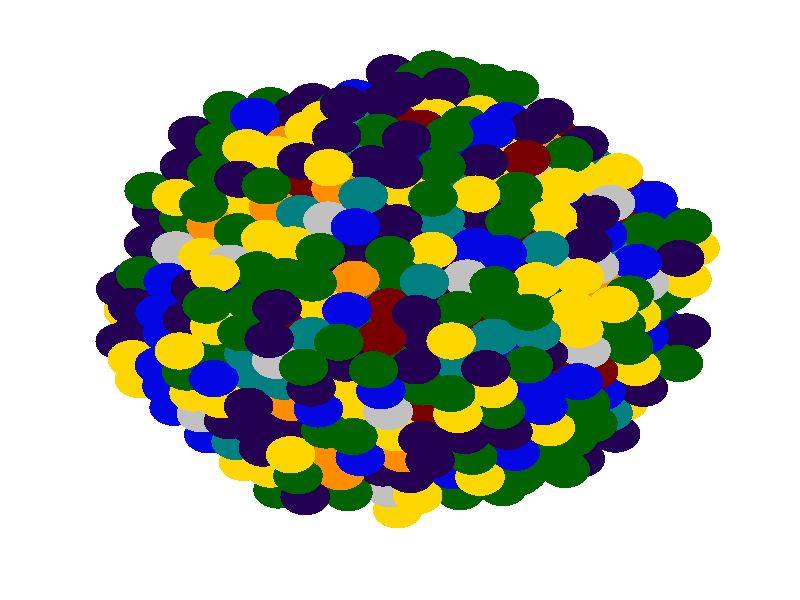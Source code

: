 #version 3.6;
#include "colors.inc"
#include "finish.inc"

global_settings {assumed_gamma 2.2 max_trace_level 6}
background {color White}
camera {orthographic
  right -43.90*x up 43.90*y
  direction 1.00*z
  location <0,0,50.00> look_at <0,0,0>}


light_source {<  -30.00,  30.00,   40.00> color Gray40 shadowless}
light_source {<  30.00,  30.00,   40.00> color Gray40 shadowless} 
light_source {<  30.0,  -30.00,   40.00> color Gray40 shadowless}
light_source {<  -30.0,  -30.00,   40.00> color Gray40 shadowless} 
light_source {<  0.0,  0.00,   40.00> color Gray25 shadowless}
// no fog
#declare simple = finish {phong 0.7 ambient 0.4 diffuse 0.55}
#declare pale = finish {ambient 0.9 diffuse 0.30 roughness 0.001 specular 0.2 }
#declare intermediate = finish {ambient 0.4 diffuse 0.6 specular 0.1 roughness 0.04}
#declare vmd = finish {ambient 0.2 diffuse 0.80 phong 0.25 phong_size 10.0 specular 0.2 roughness 0.1}
#declare jmol = finish {ambient 0.4 diffuse 0.6 specular 1 roughness 0.001 metallic}
#declare ase2 = finish {ambient 0.2 brilliance 3 diffuse 0.6 metallic specular 0.7 roughness 0.04 reflection 0.15}
#declare ase3 = finish {ambient 0.4 brilliance 2 diffuse 0.6 metallic specular 1.0 roughness 0.001 reflection 0.0}
#declare glass = finish {ambient 0.4 diffuse 0.35 specular 1.0 roughness 0.001}
#declare glass2 = finish {ambient 0.3 diffuse 0.3 specular 1.0 reflection 0.25 roughness 0.001}
#declare Rcell = 0.100;
#declare Rbond = 0.100;

#macro atom(LOC, R, COL, TRANS, FIN)
  sphere{LOC, R texture{pigment{color COL transmit TRANS} finish{FIN}}}
#end
#macro constrain(LOC, R, COL, TRANS FIN)
union{torus{R, Rcell rotate 45*z texture{pigment{color COL transmit TRANS} finish{FIN}}}
     torus{R, Rcell rotate -45*z texture{pigment{color COL transmit TRANS} finish{FIN}}}
     translate LOC}
#end

// no cell vertices
atom(<-14.29,  -5.83, -15.31>, 1.36, rgbt <1.00, 0.84, 0.00, 0.00>, 0.0, ase3) // #0
atom(<-13.45,  -5.05, -19.06>, 1.36, rgbt <0.16, 0.00, 0.33, 0.00>, 0.0, ase3) // #1
atom(<-14.07,   0.04, -24.30>, 1.36, rgbt <0.16, 0.00, 0.33, 0.00>, 0.0, ase3) // #2
atom(<-12.18,  -1.98, -24.29>, 1.36, rgbt <0.16, 0.00, 0.33, 0.00>, 0.0, ase3) // #3
atom(<-11.74,   0.33, -25.76>, 1.36, rgbt <0.04, 0.06, 0.88, 0.00>, 0.0, ase3) // #4
atom(<-12.61,  -4.28, -22.81>, 1.36, rgbt <1.00, 0.84, 0.00, 0.00>, 0.0, ase3) // #5
atom(<-14.91,  -0.73, -20.55>, 1.36, rgbt <1.00, 0.84, 0.00, 0.00>, 0.0, ase3) // #6
atom(<-13.01,  -2.75, -20.54>, 1.36, rgbt <0.47, 0.00, 0.00, 0.00>, 0.0, ase3) // #7
atom(<-12.58,  -0.44, -22.01>, 1.36, rgbt <0.16, 0.00, 0.33, 0.00>, 0.0, ase3) // #8
atom(<-15.35,  -3.04, -19.07>, 1.36, rgbt <0.16, 0.00, 0.33, 0.00>, 0.0, ase3) // #9
atom(<-15.32,   0.80, -18.27>, 1.36, rgbt <0.16, 0.00, 0.33, 0.00>, 0.0, ase3) // #10
atom(<-13.85,  -3.52, -16.79>, 1.36, rgbt <0.04, 0.06, 0.88, 0.00>, 0.0, ase3) // #11
atom(<-13.42,  -1.22, -18.26>, 1.36, rgbt <0.75, 0.75, 0.75, 0.00>, 0.0, ase3) // #12
atom(<-14.69,  -4.29, -13.04>, 1.36, rgbt <1.00, 0.84, 0.00, 0.00>, 0.0, ase3) // #13
atom(<-14.26,  -1.99, -14.51>, 1.36, rgbt <0.16, 0.00, 0.33, 0.00>, 0.0, ase3) // #14
atom(<-11.71,   4.17, -24.97>, 1.36, rgbt <0.00, 0.39, 0.00, 0.00>, 0.0, ase3) // #15
atom(< -9.78,   5.98, -24.16>, 1.36, rgbt <0.00, 0.39, 0.00, 0.00>, 0.0, ase3) // #16
atom(<-12.14,   1.86, -23.49>, 1.36, rgbt <0.04, 0.06, 0.88, 0.00>, 0.0, ase3) // #17
atom(<-14.48,   1.57, -22.02>, 1.36, rgbt <0.04, 0.06, 0.88, 0.00>, 0.0, ase3) // #18
atom(<-12.95,   4.93, -18.94>, 1.36, rgbt <0.00, 0.39, 0.00, 0.00>, 0.0, ase3) // #19
atom(<-12.98,   1.09, -19.74>, 1.36, rgbt <0.47, 0.00, 0.00, 0.00>, 0.0, ase3) // #20
atom(<-12.55,   3.39, -21.22>, 1.36, rgbt <0.00, 0.50, 0.50, 0.00>, 0.0, ase3) // #21
atom(<-13.82,   0.32, -15.99>, 1.36, rgbt <1.00, 0.84, 0.00, 0.00>, 0.0, ase3) // #22
atom(<-13.39,   2.62, -17.47>, 1.36, rgbt <1.00, 0.55, 0.00, 0.00>, 0.0, ase3) // #23
atom(<-14.22,   1.85, -13.71>, 1.36, rgbt <0.00, 0.39, 0.00, 0.00>, 0.0, ase3) // #24
atom(<-14.66,  -0.46, -12.24>, 1.36, rgbt <0.16, 0.00, 0.33, 0.00>, 0.0, ase3) // #25
atom(<-13.79,   4.15, -15.19>, 1.36, rgbt <0.16, 0.00, 0.33, 0.00>, 0.0, ase3) // #26
atom(<-13.76,   7.99, -14.39>, 1.36, rgbt <0.00, 0.39, 0.00, 0.00>, 0.0, ase3) // #27
atom(<-13.35,   6.46, -16.67>, 1.36, rgbt <0.16, 0.00, 0.33, 0.00>, 0.0, ase3) // #28
atom(<-10.77,   7.02,  -9.83>, 1.36, rgbt <0.00, 0.39, 0.00, 0.00>, 0.0, ase3) // #29
atom(<-11.39,  12.12, -15.06>, 1.36, rgbt <0.16, 0.00, 0.33, 0.00>, 0.0, ase3) // #30
atom(< -7.75, -11.11, -19.03>, 1.36, rgbt <0.00, 0.39, 0.00, 0.00>, 0.0, ase3) // #31
atom(< -8.81,  -8.32, -22.79>, 1.36, rgbt <1.00, 0.84, 0.00, 0.00>, 0.0, ase3) // #32
atom(< -6.48,  -8.04, -24.26>, 1.36, rgbt <0.16, 0.00, 0.33, 0.00>, 0.0, ase3) // #33
atom(<-10.49,  -9.87, -15.29>, 1.36, rgbt <0.04, 0.06, 0.88, 0.00>, 0.0, ase3) // #34
atom(<-10.28,  -4.00, -24.28>, 1.36, rgbt <1.00, 0.84, 0.00, 0.00>, 0.0, ase3) // #35
atom(< -8.38,  -6.02, -24.27>, 1.36, rgbt <0.04, 0.06, 0.88, 0.00>, 0.0, ase3) // #36
atom(<-10.71,  -6.30, -22.80>, 1.36, rgbt <0.04, 0.06, 0.88, 0.00>, 0.0, ase3) // #37
atom(<-11.12,  -4.77, -20.53>, 1.36, rgbt <1.00, 0.84, 0.00, 0.00>, 0.0, ase3) // #38
atom(< -9.22,  -6.79, -20.52>, 1.36, rgbt <0.16, 0.00, 0.33, 0.00>, 0.0, ase3) // #39
atom(< -8.78,  -4.48, -21.99>, 1.36, rgbt <0.16, 0.00, 0.33, 0.00>, 0.0, ase3) // #40
atom(<-11.95,  -5.54, -16.78>, 1.36, rgbt <0.16, 0.00, 0.33, 0.00>, 0.0, ase3) // #41
atom(<-10.06,  -7.56, -16.77>, 1.36, rgbt <1.00, 0.55, 0.00, 0.00>, 0.0, ase3) // #42
atom(< -9.62,  -5.26, -18.24>, 1.36, rgbt <0.16, 0.00, 0.33, 0.00>, 0.0, ase3) // #43
atom(<-12.39,  -7.85, -15.30>, 1.36, rgbt <0.04, 0.06, 0.88, 0.00>, 0.0, ase3) // #44
atom(<-12.79,  -6.31, -13.03>, 1.36, rgbt <0.04, 0.06, 0.88, 0.00>, 0.0, ase3) // #45
atom(<-10.89,  -8.33, -13.02>, 1.36, rgbt <0.75, 0.75, 0.75, 0.00>, 0.0, ase3) // #46
atom(<-10.46,  -6.03, -14.49>, 1.36, rgbt <0.47, 0.00, 0.00, 0.00>, 0.0, ase3) // #47
atom(<-11.30,  -6.80, -10.74>, 1.36, rgbt <1.00, 0.84, 0.00, 0.00>, 0.0, ase3) // #48
atom(< -9.41,   0.61, -27.23>, 1.36, rgbt <0.00, 0.39, 0.00, 0.00>, 0.0, ase3) // #49
atom(< -9.84,  -1.69, -25.75>, 1.36, rgbt <0.16, 0.00, 0.33, 0.00>, 0.0, ase3) // #50
atom(<-10.24,  -0.16, -23.48>, 1.36, rgbt <1.00, 0.84, 0.00, 0.00>, 0.0, ase3) // #51
atom(< -8.35,  -2.18, -23.47>, 1.36, rgbt <0.00, 0.39, 0.00, 0.00>, 0.0, ase3) // #52
atom(< -7.91,   0.13, -24.95>, 1.36, rgbt <1.00, 0.84, 0.00, 0.00>, 0.0, ase3) // #53
atom(<-10.68,  -2.46, -22.00>, 1.36, rgbt <0.47, 0.00, 0.00, 0.00>, 0.0, ase3) // #54
atom(<-11.08,  -0.93, -19.73>, 1.36, rgbt <0.00, 0.39, 0.00, 0.00>, 0.0, ase3) // #55
atom(< -9.18,  -2.95, -19.72>, 1.36, rgbt <0.00, 0.50, 0.50, 0.00>, 0.0, ase3) // #56
atom(< -8.75,  -0.65, -21.20>, 1.36, rgbt <1.00, 0.84, 0.00, 0.00>, 0.0, ase3) // #57
atom(<-11.52,  -3.24, -18.25>, 1.36, rgbt <0.75, 0.75, 0.75, 0.00>, 0.0, ase3) // #58
atom(<-11.92,  -1.70, -15.98>, 1.36, rgbt <0.75, 0.75, 0.75, 0.00>, 0.0, ase3) // #59
atom(<-10.02,  -3.72, -15.97>, 1.36, rgbt <0.00, 0.50, 0.50, 0.00>, 0.0, ase3) // #60
atom(< -9.59,  -1.42, -17.45>, 1.36, rgbt <0.04, 0.06, 0.88, 0.00>, 0.0, ase3) // #61
atom(<-12.36,  -4.01, -14.50>, 1.36, rgbt <0.75, 0.75, 0.75, 0.00>, 0.0, ase3) // #62
atom(<-12.76,  -2.48, -12.23>, 1.36, rgbt <0.04, 0.06, 0.88, 0.00>, 0.0, ase3) // #63
atom(<-10.86,  -4.49, -12.22>, 1.36, rgbt <0.00, 0.39, 0.00, 0.00>, 0.0, ase3) // #64
atom(<-10.43,  -2.19, -13.70>, 1.36, rgbt <0.00, 0.50, 0.50, 0.00>, 0.0, ase3) // #65
atom(<-13.20,  -4.78, -10.75>, 1.36, rgbt <0.04, 0.06, 0.88, 0.00>, 0.0, ase3) // #66
atom(<-11.70,  -5.27,  -8.47>, 1.36, rgbt <0.00, 0.39, 0.00, 0.00>, 0.0, ase3) // #67
atom(<-11.27,  -2.96,  -9.95>, 1.36, rgbt <0.75, 0.75, 0.75, 0.00>, 0.0, ase3) // #68
atom(<-12.10,  -3.73,  -6.20>, 1.36, rgbt <1.00, 0.84, 0.00, 0.00>, 0.0, ase3) // #69
atom(< -9.37,   4.45, -26.43>, 1.36, rgbt <0.00, 0.39, 0.00, 0.00>, 0.0, ase3) // #70
atom(< -7.48,   2.43, -26.43>, 1.36, rgbt <0.75, 0.75, 0.75, 0.00>, 0.0, ase3) // #71
atom(< -7.04,   4.74, -27.90>, 1.36, rgbt <0.00, 0.39, 0.00, 0.00>, 0.0, ase3) // #72
atom(< -9.81,   2.15, -24.96>, 1.36, rgbt <0.00, 0.50, 0.50, 0.00>, 0.0, ase3) // #73
atom(<-10.21,   3.68, -22.68>, 1.36, rgbt <0.16, 0.00, 0.33, 0.00>, 0.0, ase3) // #74
atom(< -8.31,   1.66, -22.67>, 1.36, rgbt <1.00, 0.84, 0.00, 0.00>, 0.0, ase3) // #75
atom(< -7.88,   3.97, -24.15>, 1.36, rgbt <1.00, 0.84, 0.00, 0.00>, 0.0, ase3) // #76
atom(<-10.65,   1.37, -21.21>, 1.36, rgbt <0.00, 0.50, 0.50, 0.00>, 0.0, ase3) // #77
atom(<-11.05,   2.91, -18.93>, 1.36, rgbt <0.47, 0.00, 0.00, 0.00>, 0.0, ase3) // #78
atom(< -9.15,   0.89, -18.92>, 1.36, rgbt <0.16, 0.00, 0.33, 0.00>, 0.0, ase3) // #79
atom(< -8.72,   3.19, -20.40>, 1.36, rgbt <0.00, 0.50, 0.50, 0.00>, 0.0, ase3) // #80
atom(<-11.49,   0.60, -17.46>, 1.36, rgbt <0.04, 0.06, 0.88, 0.00>, 0.0, ase3) // #81
atom(<-11.89,   2.13, -15.18>, 1.36, rgbt <0.00, 0.50, 0.50, 0.00>, 0.0, ase3) // #82
atom(< -9.99,   0.12, -15.17>, 1.36, rgbt <0.00, 0.50, 0.50, 0.00>, 0.0, ase3) // #83
atom(< -9.56,   2.42, -16.65>, 1.36, rgbt <0.47, 0.00, 0.00, 0.00>, 0.0, ase3) // #84
atom(<-12.33,  -0.17, -13.71>, 1.36, rgbt <0.00, 0.50, 0.50, 0.00>, 0.0, ase3) // #85
atom(<-12.73,   1.36, -11.43>, 1.36, rgbt <0.04, 0.06, 0.88, 0.00>, 0.0, ase3) // #86
atom(<-10.83,  -0.66, -11.42>, 1.36, rgbt <0.04, 0.06, 0.88, 0.00>, 0.0, ase3) // #87
atom(<-10.40,   1.65, -12.90>, 1.36, rgbt <1.00, 0.55, 0.00, 0.00>, 0.0, ase3) // #88
atom(<-13.16,  -0.94,  -9.96>, 1.36, rgbt <0.04, 0.06, 0.88, 0.00>, 0.0, ase3) // #89
atom(<-11.67,  -1.43,  -7.67>, 1.36, rgbt <0.16, 0.00, 0.33, 0.00>, 0.0, ase3) // #90
atom(<-11.23,   0.88,  -9.15>, 1.36, rgbt <0.16, 0.00, 0.33, 0.00>, 0.0, ase3) // #91
atom(<-10.58,  -0.38,  -3.12>, 1.36, rgbt <0.00, 0.39, 0.00, 0.00>, 0.0, ase3) // #92
atom(< -7.44,   6.27, -25.63>, 1.36, rgbt <0.47, 0.00, 0.00, 0.00>, 0.0, ase3) // #93
atom(<-10.18,   7.52, -21.89>, 1.36, rgbt <0.04, 0.06, 0.88, 0.00>, 0.0, ase3) // #94
atom(< -8.28,   5.50, -21.88>, 1.36, rgbt <1.00, 0.84, 0.00, 0.00>, 0.0, ase3) // #95
atom(< -7.85,   7.80, -23.35>, 1.36, rgbt <0.75, 0.75, 0.75, 0.00>, 0.0, ase3) // #96
atom(<-10.62,   5.21, -20.41>, 1.36, rgbt <1.00, 0.84, 0.00, 0.00>, 0.0, ase3) // #97
atom(<-11.02,   6.75, -18.14>, 1.36, rgbt <0.47, 0.00, 0.00, 0.00>, 0.0, ase3) // #98
atom(< -9.12,   4.73, -18.13>, 1.36, rgbt <0.04, 0.06, 0.88, 0.00>, 0.0, ase3) // #99
atom(< -8.69,   7.03, -19.60>, 1.36, rgbt <0.00, 0.39, 0.00, 0.00>, 0.0, ase3) // #100
atom(<-11.46,   4.44, -16.66>, 1.36, rgbt <0.04, 0.06, 0.88, 0.00>, 0.0, ase3) // #101
atom(<-11.86,   5.97, -14.39>, 1.36, rgbt <0.00, 0.39, 0.00, 0.00>, 0.0, ase3) // #102
atom(< -9.96,   3.95, -14.38>, 1.36, rgbt <0.04, 0.06, 0.88, 0.00>, 0.0, ase3) // #103
atom(< -9.53,   6.26, -15.85>, 1.36, rgbt <0.04, 0.06, 0.88, 0.00>, 0.0, ase3) // #104
atom(<-12.29,   3.67, -12.91>, 1.36, rgbt <0.75, 0.75, 0.75, 0.00>, 0.0, ase3) // #105
atom(<-10.80,   3.18, -10.63>, 1.36, rgbt <1.00, 0.84, 0.00, 0.00>, 0.0, ase3) // #106
atom(<-10.36,   5.49, -12.10>, 1.36, rgbt <1.00, 0.55, 0.00, 0.00>, 0.0, ase3) // #107
atom(< -8.25,   9.34, -21.08>, 1.36, rgbt <0.00, 0.50, 0.50, 0.00>, 0.0, ase3) // #108
atom(<-10.59,   9.05, -19.61>, 1.36, rgbt <0.16, 0.00, 0.33, 0.00>, 0.0, ase3) // #109
atom(<-10.99,  10.58, -17.34>, 1.36, rgbt <0.04, 0.06, 0.88, 0.00>, 0.0, ase3) // #110
atom(< -9.09,   8.56, -17.33>, 1.36, rgbt <0.00, 0.50, 0.50, 0.00>, 0.0, ase3) // #111
atom(< -8.66,  10.87, -18.81>, 1.36, rgbt <0.04, 0.06, 0.88, 0.00>, 0.0, ase3) // #112
atom(<-11.42,   8.28, -15.86>, 1.36, rgbt <1.00, 0.84, 0.00, 0.00>, 0.0, ase3) // #113
atom(<-11.83,   9.81, -13.59>, 1.36, rgbt <0.16, 0.00, 0.33, 0.00>, 0.0, ase3) // #114
atom(< -9.93,   7.79, -13.58>, 1.36, rgbt <0.00, 0.50, 0.50, 0.00>, 0.0, ase3) // #115
atom(< -9.49,  10.10, -15.06>, 1.36, rgbt <0.47, 0.00, 0.00, 0.00>, 0.0, ase3) // #116
atom(<-12.26,   7.51, -12.11>, 1.36, rgbt <1.00, 0.84, 0.00, 0.00>, 0.0, ase3) // #117
atom(<-10.33,   9.32, -11.31>, 1.36, rgbt <0.00, 0.39, 0.00, 0.00>, 0.0, ase3) // #118
atom(< -9.06,  12.40, -16.53>, 1.36, rgbt <1.00, 0.84, 0.00, 0.00>, 0.0, ase3) // #119
atom(< -9.90,  11.63, -12.78>, 1.36, rgbt <0.00, 0.39, 0.00, 0.00>, 0.0, ase3) // #120
atom(< -9.46,  13.93, -14.26>, 1.36, rgbt <0.00, 0.39, 0.00, 0.00>, 0.0, ase3) // #121
atom(< -4.36, -13.62, -16.74>, 1.36, rgbt <0.16, 0.00, 0.33, 0.00>, 0.0, ase3) // #122
atom(< -4.14,  -7.75, -25.73>, 1.36, rgbt <0.16, 0.00, 0.33, 0.00>, 0.0, ase3) // #123
atom(< -6.69, -13.90, -15.27>, 1.36, rgbt <0.00, 0.39, 0.00, 0.00>, 0.0, ase3) // #124
atom(< -7.32,  -8.81, -20.51>, 1.36, rgbt <0.00, 0.39, 0.00, 0.00>, 0.0, ase3) // #125
atom(< -5.42, -10.83, -20.50>, 1.36, rgbt <0.16, 0.00, 0.33, 0.00>, 0.0, ase3) // #126
atom(< -4.98,  -8.52, -21.98>, 1.36, rgbt <0.16, 0.00, 0.33, 0.00>, 0.0, ase3) // #127
atom(< -8.16,  -9.58, -16.76>, 1.36, rgbt <0.04, 0.06, 0.88, 0.00>, 0.0, ase3) // #128
atom(< -6.26, -11.60, -16.75>, 1.36, rgbt <0.47, 0.00, 0.00, 0.00>, 0.0, ase3) // #129
atom(< -5.82,  -9.29, -18.23>, 1.36, rgbt <1.00, 0.55, 0.00, 0.00>, 0.0, ase3) // #130
atom(< -8.59, -11.88, -15.28>, 1.36, rgbt <1.00, 0.84, 0.00, 0.00>, 0.0, ase3) // #131
atom(< -8.99, -10.35, -13.01>, 1.36, rgbt <0.00, 0.50, 0.50, 0.00>, 0.0, ase3) // #132
atom(< -7.10, -12.37, -13.00>, 1.36, rgbt <1.00, 0.84, 0.00, 0.00>, 0.0, ase3) // #133
atom(< -6.66, -10.07, -14.48>, 1.36, rgbt <0.04, 0.06, 0.88, 0.00>, 0.0, ase3) // #134
atom(< -7.50, -10.84, -10.73>, 1.36, rgbt <0.16, 0.00, 0.33, 0.00>, 0.0, ase3) // #135
atom(< -7.94,  -3.71, -25.75>, 1.36, rgbt <0.04, 0.06, 0.88, 0.00>, 0.0, ase3) // #136
atom(< -6.45,  -4.20, -23.46>, 1.36, rgbt <0.47, 0.00, 0.00, 0.00>, 0.0, ase3) // #137
atom(< -4.55,  -6.22, -23.45>, 1.36, rgbt <0.16, 0.00, 0.33, 0.00>, 0.0, ase3) // #138
atom(< -4.11,  -3.91, -24.93>, 1.36, rgbt <0.47, 0.00, 0.00, 0.00>, 0.0, ase3) // #139
atom(< -6.88,  -6.50, -21.99>, 1.36, rgbt <1.00, 0.84, 0.00, 0.00>, 0.0, ase3) // #140
atom(< -7.29,  -4.97, -19.71>, 1.36, rgbt <0.47, 0.00, 0.00, 0.00>, 0.0, ase3) // #141
atom(< -5.39,  -6.99, -19.70>, 1.36, rgbt <0.16, 0.00, 0.33, 0.00>, 0.0, ase3) // #142
atom(< -4.95,  -4.68, -21.18>, 1.36, rgbt <0.04, 0.06, 0.88, 0.00>, 0.0, ase3) // #143
atom(< -7.72,  -7.27, -18.24>, 1.36, rgbt <0.47, 0.00, 0.00, 0.00>, 0.0, ase3) // #144
atom(< -8.12,  -5.74, -15.96>, 1.36, rgbt <0.04, 0.06, 0.88, 0.00>, 0.0, ase3) // #145
atom(< -6.23,  -7.76, -15.95>, 1.36, rgbt <0.16, 0.00, 0.33, 0.00>, 0.0, ase3) // #146
atom(< -5.79,  -5.46, -17.43>, 1.36, rgbt <0.75, 0.75, 0.75, 0.00>, 0.0, ase3) // #147
atom(< -8.56,  -8.05, -14.48>, 1.36, rgbt <1.00, 0.84, 0.00, 0.00>, 0.0, ase3) // #148
atom(< -8.96,  -6.51, -12.21>, 1.36, rgbt <0.00, 0.50, 0.50, 0.00>, 0.0, ase3) // #149
atom(< -7.06,  -8.53, -12.20>, 1.36, rgbt <1.00, 0.55, 0.00, 0.00>, 0.0, ase3) // #150
atom(< -6.63,  -6.23, -13.68>, 1.36, rgbt <1.00, 0.84, 0.00, 0.00>, 0.0, ase3) // #151
atom(< -9.40,  -8.82, -10.73>, 1.36, rgbt <0.16, 0.00, 0.33, 0.00>, 0.0, ase3) // #152
atom(< -9.80,  -7.29,  -8.46>, 1.36, rgbt <1.00, 0.84, 0.00, 0.00>, 0.0, ase3) // #153
atom(< -7.47,  -7.00,  -9.93>, 1.36, rgbt <0.00, 0.50, 0.50, 0.00>, 0.0, ase3) // #154
atom(< -8.31,  -7.77,  -6.18>, 1.36, rgbt <0.16, 0.00, 0.33, 0.00>, 0.0, ase3) // #155
atom(< -7.07,   0.90, -28.70>, 1.36, rgbt <1.00, 0.84, 0.00, 0.00>, 0.0, ase3) // #156
atom(< -7.51,  -1.41, -27.22>, 1.36, rgbt <0.16, 0.00, 0.33, 0.00>, 0.0, ase3) // #157
atom(< -5.58,   0.41, -26.42>, 1.36, rgbt <0.47, 0.00, 0.00, 0.00>, 0.0, ase3) // #158
atom(< -3.68,  -1.61, -26.41>, 1.36, rgbt <0.04, 0.06, 0.88, 0.00>, 0.0, ase3) // #159
atom(< -3.24,   0.70, -27.88>, 1.36, rgbt <0.04, 0.06, 0.88, 0.00>, 0.0, ase3) // #160
atom(< -6.01,  -1.89, -24.94>, 1.36, rgbt <0.75, 0.75, 0.75, 0.00>, 0.0, ase3) // #161
atom(< -6.42,  -0.36, -22.67>, 1.36, rgbt <1.00, 0.84, 0.00, 0.00>, 0.0, ase3) // #162
atom(< -4.52,  -2.38, -22.66>, 1.36, rgbt <0.00, 0.39, 0.00, 0.00>, 0.0, ase3) // #163
atom(< -4.08,  -0.07, -24.13>, 1.36, rgbt <0.00, 0.39, 0.00, 0.00>, 0.0, ase3) // #164
atom(< -6.85,  -2.66, -21.19>, 1.36, rgbt <0.75, 0.75, 0.75, 0.00>, 0.0, ase3) // #165
atom(< -7.25,  -1.13, -18.92>, 1.36, rgbt <0.47, 0.00, 0.00, 0.00>, 0.0, ase3) // #166
atom(< -5.36,  -3.15, -18.91>, 1.36, rgbt <0.04, 0.06, 0.88, 0.00>, 0.0, ase3) // #167
atom(< -4.92,  -0.85, -20.38>, 1.36, rgbt <0.00, 0.39, 0.00, 0.00>, 0.0, ase3) // #168
atom(< -7.69,  -3.44, -17.44>, 1.36, rgbt <0.00, 0.50, 0.50, 0.00>, 0.0, ase3) // #169
atom(< -8.09,  -1.90, -15.16>, 1.36, rgbt <1.00, 0.84, 0.00, 0.00>, 0.0, ase3) // #170
atom(< -6.19,  -3.92, -15.16>, 1.36, rgbt <0.47, 0.00, 0.00, 0.00>, 0.0, ase3) // #171
atom(< -5.76,  -1.62, -16.63>, 1.36, rgbt <0.16, 0.00, 0.33, 0.00>, 0.0, ase3) // #172
atom(< -8.53,  -4.21, -13.69>, 1.36, rgbt <0.00, 0.39, 0.00, 0.00>, 0.0, ase3) // #173
atom(< -8.93,  -2.68, -11.41>, 1.36, rgbt <0.00, 0.50, 0.50, 0.00>, 0.0, ase3) // #174
atom(< -7.03,  -4.70, -11.41>, 1.36, rgbt <0.00, 0.50, 0.50, 0.00>, 0.0, ase3) // #175
atom(< -6.60,  -2.39, -12.88>, 1.36, rgbt <0.47, 0.00, 0.00, 0.00>, 0.0, ase3) // #176
atom(< -9.37,  -4.98,  -9.94>, 1.36, rgbt <0.16, 0.00, 0.33, 0.00>, 0.0, ase3) // #177
atom(< -9.77,  -3.45,  -7.66>, 1.36, rgbt <0.00, 0.39, 0.00, 0.00>, 0.0, ase3) // #178
atom(< -7.87,  -5.47,  -7.65>, 1.36, rgbt <0.00, 0.50, 0.50, 0.00>, 0.0, ase3) // #179
atom(< -7.44,  -3.16,  -9.13>, 1.36, rgbt <0.00, 0.50, 0.50, 0.00>, 0.0, ase3) // #180
atom(<-10.21,  -5.75,  -6.19>, 1.36, rgbt <0.04, 0.06, 0.88, 0.00>, 0.0, ase3) // #181
atom(< -8.68,  -2.40,  -3.11>, 1.36, rgbt <0.00, 0.39, 0.00, 0.00>, 0.0, ase3) // #182
atom(< -8.28,  -3.93,  -5.38>, 1.36, rgbt <0.00, 0.50, 0.50, 0.00>, 0.0, ase3) // #183
atom(< -4.71,   5.02, -29.37>, 1.36, rgbt <0.00, 0.39, 0.00, 0.00>, 0.0, ase3) // #184
atom(< -2.81,   3.00, -29.36>, 1.36, rgbt <0.16, 0.00, 0.33, 0.00>, 0.0, ase3) // #185
atom(< -5.14,   2.72, -27.89>, 1.36, rgbt <0.00, 0.50, 0.50, 0.00>, 0.0, ase3) // #186
atom(< -5.55,   4.25, -25.62>, 1.36, rgbt <0.16, 0.00, 0.33, 0.00>, 0.0, ase3) // #187
atom(< -3.65,   2.23, -25.61>, 1.36, rgbt <0.00, 0.50, 0.50, 0.00>, 0.0, ase3) // #188
atom(< -3.21,   4.54, -27.09>, 1.36, rgbt <1.00, 0.84, 0.00, 0.00>, 0.0, ase3) // #189
atom(< -5.98,   1.95, -24.14>, 1.36, rgbt <0.47, 0.00, 0.00, 0.00>, 0.0, ase3) // #190
atom(< -6.38,   3.48, -21.87>, 1.36, rgbt <0.04, 0.06, 0.88, 0.00>, 0.0, ase3) // #191
atom(< -4.49,   1.46, -21.86>, 1.36, rgbt <0.04, 0.06, 0.88, 0.00>, 0.0, ase3) // #192
atom(< -4.05,   3.76, -23.34>, 1.36, rgbt <0.04, 0.06, 0.88, 0.00>, 0.0, ase3) // #193
atom(< -6.82,   1.17, -20.39>, 1.36, rgbt <1.00, 0.55, 0.00, 0.00>, 0.0, ase3) // #194
atom(< -7.22,   2.71, -18.12>, 1.36, rgbt <1.00, 0.55, 0.00, 0.00>, 0.0, ase3) // #195
atom(< -5.32,   0.69, -18.11>, 1.36, rgbt <0.47, 0.00, 0.00, 0.00>, 0.0, ase3) // #196
atom(< -4.89,   2.99, -19.59>, 1.36, rgbt <0.00, 0.39, 0.00, 0.00>, 0.0, ase3) // #197
atom(< -7.66,   0.40, -16.64>, 1.36, rgbt <0.00, 0.50, 0.50, 0.00>, 0.0, ase3) // #198
atom(< -8.06,   1.93, -14.37>, 1.36, rgbt <0.75, 0.75, 0.75, 0.00>, 0.0, ase3) // #199
atom(< -6.16,  -0.09, -14.36>, 1.36, rgbt <0.00, 0.50, 0.50, 0.00>, 0.0, ase3) // #200
atom(< -5.73,   2.22, -15.84>, 1.36, rgbt <0.16, 0.00, 0.33, 0.00>, 0.0, ase3) // #201
atom(< -8.50,  -0.37, -12.89>, 1.36, rgbt <1.00, 0.84, 0.00, 0.00>, 0.0, ase3) // #202
atom(< -8.90,   1.16, -10.62>, 1.36, rgbt <0.75, 0.75, 0.75, 0.00>, 0.0, ase3) // #203
atom(< -7.00,  -0.86, -10.61>, 1.36, rgbt <0.75, 0.75, 0.75, 0.00>, 0.0, ase3) // #204
atom(< -6.57,   1.45, -12.08>, 1.36, rgbt <0.00, 0.50, 0.50, 0.00>, 0.0, ase3) // #205
atom(< -9.34,  -1.14,  -9.14>, 1.36, rgbt <0.00, 0.39, 0.00, 0.00>, 0.0, ase3) // #206
atom(< -9.74,   0.39,  -6.87>, 1.36, rgbt <0.04, 0.06, 0.88, 0.00>, 0.0, ase3) // #207
atom(< -7.84,  -1.63,  -6.86>, 1.36, rgbt <1.00, 0.84, 0.00, 0.00>, 0.0, ase3) // #208
atom(< -7.41,   0.68,  -8.33>, 1.36, rgbt <0.75, 0.75, 0.75, 0.00>, 0.0, ase3) // #209
atom(<-10.17,  -1.92,  -5.39>, 1.36, rgbt <1.00, 0.84, 0.00, 0.00>, 0.0, ase3) // #210
atom(< -8.24,  -0.10,  -4.58>, 1.36, rgbt <0.00, 0.39, 0.00, 0.00>, 0.0, ase3) // #211
atom(< -7.18,  -2.89,  -0.82>, 1.36, rgbt <0.16, 0.00, 0.33, 0.00>, 0.0, ase3) // #212
atom(< -3.58,   9.91, -24.02>, 1.36, rgbt <1.00, 0.84, 0.00, 0.00>, 0.0, ase3) // #213
atom(< -5.11,   6.56, -27.10>, 1.36, rgbt <0.16, 0.00, 0.33, 0.00>, 0.0, ase3) // #214
atom(< -5.51,   8.09, -24.82>, 1.36, rgbt <0.16, 0.00, 0.33, 0.00>, 0.0, ase3) // #215
atom(< -3.62,   6.07, -24.81>, 1.36, rgbt <1.00, 0.84, 0.00, 0.00>, 0.0, ase3) // #216
atom(< -5.95,   5.78, -23.35>, 1.36, rgbt <0.04, 0.06, 0.88, 0.00>, 0.0, ase3) // #217
atom(< -6.35,   7.32, -21.07>, 1.36, rgbt <1.00, 0.55, 0.00, 0.00>, 0.0, ase3) // #218
atom(< -4.45,   5.30, -21.06>, 1.36, rgbt <0.00, 0.39, 0.00, 0.00>, 0.0, ase3) // #219
atom(< -4.02,   7.60, -22.54>, 1.36, rgbt <0.75, 0.75, 0.75, 0.00>, 0.0, ase3) // #220
atom(< -6.79,   5.01, -19.59>, 1.36, rgbt <0.75, 0.75, 0.75, 0.00>, 0.0, ase3) // #221
atom(< -7.19,   6.54, -17.32>, 1.36, rgbt <1.00, 0.84, 0.00, 0.00>, 0.0, ase3) // #222
atom(< -5.29,   4.53, -17.31>, 1.36, rgbt <0.04, 0.06, 0.88, 0.00>, 0.0, ase3) // #223
atom(< -4.86,   6.83, -18.79>, 1.36, rgbt <0.16, 0.00, 0.33, 0.00>, 0.0, ase3) // #224
atom(< -7.63,   4.24, -15.84>, 1.36, rgbt <1.00, 0.84, 0.00, 0.00>, 0.0, ase3) // #225
atom(< -8.03,   5.77, -13.57>, 1.36, rgbt <0.00, 0.50, 0.50, 0.00>, 0.0, ase3) // #226
atom(< -6.13,   3.75, -13.56>, 1.36, rgbt <0.00, 0.50, 0.50, 0.00>, 0.0, ase3) // #227
atom(< -5.70,   6.06, -15.04>, 1.36, rgbt <0.00, 0.39, 0.00, 0.00>, 0.0, ase3) // #228
atom(< -8.47,   3.47, -12.09>, 1.36, rgbt <0.47, 0.00, 0.00, 0.00>, 0.0, ase3) // #229
atom(< -8.87,   5.00,  -9.82>, 1.36, rgbt <0.00, 0.39, 0.00, 0.00>, 0.0, ase3) // #230
atom(< -6.97,   2.98,  -9.81>, 1.36, rgbt <0.47, 0.00, 0.00, 0.00>, 0.0, ase3) // #231
atom(< -6.54,   5.29, -11.29>, 1.36, rgbt <0.00, 0.39, 0.00, 0.00>, 0.0, ase3) // #232
atom(< -9.30,   2.69,  -8.34>, 1.36, rgbt <0.75, 0.75, 0.75, 0.00>, 0.0, ase3) // #233
atom(< -7.81,   2.21,  -6.06>, 1.36, rgbt <0.00, 0.39, 0.00, 0.00>, 0.0, ase3) // #234
atom(< -7.37,   4.51,  -7.54>, 1.36, rgbt <1.00, 0.84, 0.00, 0.00>, 0.0, ase3) // #235
atom(<-10.14,   1.92,  -4.59>, 1.36, rgbt <1.00, 0.84, 0.00, 0.00>, 0.0, ase3) // #236
atom(< -5.92,   9.62, -22.55>, 1.36, rgbt <0.04, 0.06, 0.88, 0.00>, 0.0, ase3) // #237
atom(< -6.32,  11.15, -20.27>, 1.36, rgbt <1.00, 0.84, 0.00, 0.00>, 0.0, ase3) // #238
atom(< -4.42,   9.14, -20.27>, 1.36, rgbt <0.00, 0.50, 0.50, 0.00>, 0.0, ase3) // #239
atom(< -3.99,  11.44, -21.74>, 1.36, rgbt <0.04, 0.06, 0.88, 0.00>, 0.0, ase3) // #240
atom(< -6.76,   8.85, -18.80>, 1.36, rgbt <1.00, 0.55, 0.00, 0.00>, 0.0, ase3) // #241
atom(< -7.16,  10.38, -16.52>, 1.36, rgbt <0.16, 0.00, 0.33, 0.00>, 0.0, ase3) // #242
atom(< -5.26,   8.36, -16.51>, 1.36, rgbt <0.47, 0.00, 0.00, 0.00>, 0.0, ase3) // #243
atom(< -4.83,  10.67, -17.99>, 1.36, rgbt <0.16, 0.00, 0.33, 0.00>, 0.0, ase3) // #244
atom(< -7.60,   8.08, -15.05>, 1.36, rgbt <1.00, 0.55, 0.00, 0.00>, 0.0, ase3) // #245
atom(< -8.00,   9.61, -12.77>, 1.36, rgbt <1.00, 0.55, 0.00, 0.00>, 0.0, ase3) // #246
atom(< -6.10,   7.59, -12.76>, 1.36, rgbt <0.47, 0.00, 0.00, 0.00>, 0.0, ase3) // #247
atom(< -5.66,   9.90, -14.24>, 1.36, rgbt <0.00, 0.39, 0.00, 0.00>, 0.0, ase3) // #248
atom(< -8.43,   7.31, -11.30>, 1.36, rgbt <1.00, 0.84, 0.00, 0.00>, 0.0, ase3) // #249
atom(< -6.94,   6.82,  -9.01>, 1.36, rgbt <1.00, 0.55, 0.00, 0.00>, 0.0, ase3) // #250
atom(< -6.50,   9.12, -10.49>, 1.36, rgbt <0.47, 0.00, 0.00, 0.00>, 0.0, ase3) // #251
atom(< -8.84,   8.84,  -9.02>, 1.36, rgbt <0.16, 0.00, 0.33, 0.00>, 0.0, ase3) // #252
atom(< -4.39,  12.97, -19.47>, 1.36, rgbt <0.04, 0.06, 0.88, 0.00>, 0.0, ase3) // #253
atom(< -6.73,  12.69, -18.00>, 1.36, rgbt <0.00, 0.39, 0.00, 0.00>, 0.0, ase3) // #254
atom(< -7.13,  14.22, -15.73>, 1.36, rgbt <0.00, 0.39, 0.00, 0.00>, 0.0, ase3) // #255
atom(< -5.23,  12.20, -15.72>, 1.36, rgbt <0.75, 0.75, 0.75, 0.00>, 0.0, ase3) // #256
atom(< -4.79,  14.51, -17.19>, 1.36, rgbt <0.16, 0.00, 0.33, 0.00>, 0.0, ase3) // #257
atom(< -7.56,  11.92, -14.25>, 1.36, rgbt <0.16, 0.00, 0.33, 0.00>, 0.0, ase3) // #258
atom(< -7.97,  13.45, -11.98>, 1.36, rgbt <0.04, 0.06, 0.88, 0.00>, 0.0, ase3) // #259
atom(< -6.07,  11.43, -11.97>, 1.36, rgbt <1.00, 0.55, 0.00, 0.00>, 0.0, ase3) // #260
atom(< -5.63,  13.73, -13.44>, 1.36, rgbt <0.16, 0.00, 0.33, 0.00>, 0.0, ase3) // #261
atom(< -8.40,  11.14, -10.50>, 1.36, rgbt <1.00, 0.84, 0.00, 0.00>, 0.0, ase3) // #262
atom(< -6.91,  10.66,  -8.22>, 1.36, rgbt <1.00, 0.84, 0.00, 0.00>, 0.0, ase3) // #263
atom(< -2.25,  -9.77, -25.72>, 1.36, rgbt <1.00, 0.84, 0.00, 0.00>, 0.0, ase3) // #264
atom(< -3.52, -12.85, -20.49>, 1.36, rgbt <0.00, 0.39, 0.00, 0.00>, 0.0, ase3) // #265
atom(< -0.13, -15.35, -18.20>, 1.36, rgbt <1.00, 0.84, 0.00, 0.00>, 0.0, ase3) // #266
atom(< -1.19, -12.56, -21.96>, 1.36, rgbt <0.16, 0.00, 0.33, 0.00>, 0.0, ase3) // #267
atom(< -2.02, -13.33, -18.21>, 1.36, rgbt <0.00, 0.50, 0.50, 0.00>, 0.0, ase3) // #268
atom(< -5.20, -14.39, -12.99>, 1.36, rgbt <0.16, 0.00, 0.33, 0.00>, 0.0, ase3) // #269
atom(< -2.86, -14.10, -14.46>, 1.36, rgbt <0.00, 0.39, 0.00, 0.00>, 0.0, ase3) // #270
atom(< -1.81,  -7.46, -27.20>, 1.36, rgbt <0.16, 0.00, 0.33, 0.00>, 0.0, ase3) // #271
atom(<  0.52,  -7.18, -28.66>, 1.36, rgbt <0.04, 0.06, 0.88, 0.00>, 0.0, ase3) // #272
atom(< -2.65,  -8.24, -23.44>, 1.36, rgbt <1.00, 0.55, 0.00, 0.00>, 0.0, ase3) // #273
atom(< -0.75, -10.26, -23.44>, 1.36, rgbt <1.00, 0.84, 0.00, 0.00>, 0.0, ase3) // #274
atom(< -0.32,  -7.95, -24.91>, 1.36, rgbt <0.16, 0.00, 0.33, 0.00>, 0.0, ase3) // #275
atom(< -3.08, -10.54, -21.97>, 1.36, rgbt <0.00, 0.50, 0.50, 0.00>, 0.0, ase3) // #276
atom(< -3.49,  -9.01, -19.69>, 1.36, rgbt <1.00, 0.84, 0.00, 0.00>, 0.0, ase3) // #277
atom(< -1.59, -11.03, -19.69>, 1.36, rgbt <1.00, 0.55, 0.00, 0.00>, 0.0, ase3) // #278
atom(< -1.15,  -8.72, -21.16>, 1.36, rgbt <0.75, 0.75, 0.75, 0.00>, 0.0, ase3) // #279
atom(< -3.92, -11.31, -18.22>, 1.36, rgbt <1.00, 0.84, 0.00, 0.00>, 0.0, ase3) // #280
atom(< -4.33,  -9.78, -15.94>, 1.36, rgbt <0.75, 0.75, 0.75, 0.00>, 0.0, ase3) // #281
atom(< -2.43, -11.80, -15.93>, 1.36, rgbt <1.00, 0.55, 0.00, 0.00>, 0.0, ase3) // #282
atom(< -1.99,  -9.49, -17.41>, 1.36, rgbt <1.00, 0.55, 0.00, 0.00>, 0.0, ase3) // #283
atom(< -4.76, -12.09, -14.47>, 1.36, rgbt <1.00, 0.55, 0.00, 0.00>, 0.0, ase3) // #284
atom(< -5.17, -10.55, -12.19>, 1.36, rgbt <0.00, 0.39, 0.00, 0.00>, 0.0, ase3) // #285
atom(< -3.27, -12.57, -12.18>, 1.36, rgbt <1.00, 0.55, 0.00, 0.00>, 0.0, ase3) // #286
atom(< -2.83, -10.27, -13.66>, 1.36, rgbt <0.00, 0.39, 0.00, 0.00>, 0.0, ase3) // #287
atom(< -5.60, -12.86, -10.72>, 1.36, rgbt <0.00, 0.39, 0.00, 0.00>, 0.0, ase3) // #288
atom(< -3.67, -11.04,  -9.91>, 1.36, rgbt <1.00, 0.55, 0.00, 0.00>, 0.0, ase3) // #289
atom(< -1.38,  -5.16, -28.67>, 1.36, rgbt <1.00, 0.84, 0.00, 0.00>, 0.0, ase3) // #290
atom(< -1.78,  -3.63, -26.40>, 1.36, rgbt <0.16, 0.00, 0.33, 0.00>, 0.0, ase3) // #291
atom(<  0.12,  -5.65, -26.39>, 1.36, rgbt <0.75, 0.75, 0.75, 0.00>, 0.0, ase3) // #292
atom(<  0.55,  -3.34, -27.87>, 1.36, rgbt <0.75, 0.75, 0.75, 0.00>, 0.0, ase3) // #293
atom(< -2.21,  -5.93, -24.92>, 1.36, rgbt <0.47, 0.00, 0.00, 0.00>, 0.0, ase3) // #294
atom(< -2.62,  -4.40, -22.65>, 1.36, rgbt <0.16, 0.00, 0.33, 0.00>, 0.0, ase3) // #295
atom(< -0.72,  -6.42, -22.64>, 1.36, rgbt <0.16, 0.00, 0.33, 0.00>, 0.0, ase3) // #296
atom(< -0.28,  -4.11, -24.12>, 1.36, rgbt <0.00, 0.39, 0.00, 0.00>, 0.0, ase3) // #297
atom(< -3.05,  -6.70, -21.17>, 1.36, rgbt <1.00, 0.55, 0.00, 0.00>, 0.0, ase3) // #298
atom(< -3.46,  -5.17, -18.90>, 1.36, rgbt <0.75, 0.75, 0.75, 0.00>, 0.0, ase3) // #299
atom(< -1.56,  -7.19, -18.89>, 1.36, rgbt <0.75, 0.75, 0.75, 0.00>, 0.0, ase3) // #300
atom(< -1.12,  -4.88, -20.36>, 1.36, rgbt <0.75, 0.75, 0.75, 0.00>, 0.0, ase3) // #301
atom(< -3.89,  -7.48, -17.42>, 1.36, rgbt <0.00, 0.39, 0.00, 0.00>, 0.0, ase3) // #302
atom(< -4.30,  -5.94, -15.15>, 1.36, rgbt <0.00, 0.39, 0.00, 0.00>, 0.0, ase3) // #303
atom(< -2.40,  -7.96, -15.14>, 1.36, rgbt <0.47, 0.00, 0.00, 0.00>, 0.0, ase3) // #304
atom(< -1.96,  -5.66, -16.61>, 1.36, rgbt <0.04, 0.06, 0.88, 0.00>, 0.0, ase3) // #305
atom(< -4.73,  -8.25, -13.67>, 1.36, rgbt <0.00, 0.50, 0.50, 0.00>, 0.0, ase3) // #306
atom(< -5.13,  -6.71, -11.40>, 1.36, rgbt <1.00, 0.84, 0.00, 0.00>, 0.0, ase3) // #307
atom(< -3.24,  -8.73, -11.39>, 1.36, rgbt <0.47, 0.00, 0.00, 0.00>, 0.0, ase3) // #308
atom(< -2.80,  -6.43, -12.86>, 1.36, rgbt <0.00, 0.50, 0.50, 0.00>, 0.0, ase3) // #309
atom(< -5.57,  -9.02,  -9.92>, 1.36, rgbt <0.16, 0.00, 0.33, 0.00>, 0.0, ase3) // #310
atom(< -5.97,  -7.49,  -7.65>, 1.36, rgbt <1.00, 0.55, 0.00, 0.00>, 0.0, ase3) // #311
atom(< -4.07,  -9.51,  -7.64>, 1.36, rgbt <0.00, 0.39, 0.00, 0.00>, 0.0, ase3) // #312
atom(< -3.64,  -7.20,  -9.11>, 1.36, rgbt <0.00, 0.39, 0.00, 0.00>, 0.0, ase3) // #313
atom(< -7.90,  -9.31,  -8.45>, 1.36, rgbt <0.16, 0.00, 0.33, 0.00>, 0.0, ase3) // #314
atom(< -4.48,  -7.97,  -5.36>, 1.36, rgbt <0.04, 0.06, 0.88, 0.00>, 0.0, ase3) // #315
atom(< -6.00, -11.32,  -8.44>, 1.36, rgbt <1.00, 0.84, 0.00, 0.00>, 0.0, ase3) // #316
atom(<  1.42,   1.27, -30.82>, 1.36, rgbt <0.16, 0.00, 0.33, 0.00>, 0.0, ase3) // #317
atom(< -0.91,   0.98, -29.35>, 1.36, rgbt <1.00, 0.55, 0.00, 0.00>, 0.0, ase3) // #318
atom(<  0.99,  -1.04, -29.34>, 1.36, rgbt <0.00, 0.50, 0.50, 0.00>, 0.0, ase3) // #319
atom(< -1.34,  -1.32, -27.87>, 1.36, rgbt <0.04, 0.06, 0.88, 0.00>, 0.0, ase3) // #320
atom(< -1.75,   0.21, -25.60>, 1.36, rgbt <0.00, 0.39, 0.00, 0.00>, 0.0, ase3) // #321
atom(<  0.15,  -1.81, -25.59>, 1.36, rgbt <0.00, 0.50, 0.50, 0.00>, 0.0, ase3) // #322
atom(<  0.59,   0.50, -27.07>, 1.36, rgbt <0.16, 0.00, 0.33, 0.00>, 0.0, ase3) // #323
atom(< -2.18,  -2.09, -24.12>, 1.36, rgbt <0.16, 0.00, 0.33, 0.00>, 0.0, ase3) // #324
atom(< -2.59,  -0.56, -21.85>, 1.36, rgbt <0.04, 0.06, 0.88, 0.00>, 0.0, ase3) // #325
atom(< -0.69,  -2.58, -21.84>, 1.36, rgbt <1.00, 0.84, 0.00, 0.00>, 0.0, ase3) // #326
atom(< -0.25,  -0.27, -23.32>, 1.36, rgbt <0.00, 0.50, 0.50, 0.00>, 0.0, ase3) // #327
atom(< -3.02,  -2.87, -20.37>, 1.36, rgbt <0.47, 0.00, 0.00, 0.00>, 0.0, ase3) // #328
atom(< -3.43,  -1.33, -18.10>, 1.36, rgbt <0.75, 0.75, 0.75, 0.00>, 0.0, ase3) // #329
atom(< -1.53,  -3.35, -18.09>, 1.36, rgbt <0.04, 0.06, 0.88, 0.00>, 0.0, ase3) // #330
atom(< -1.09,  -1.05, -19.57>, 1.36, rgbt <0.75, 0.75, 0.75, 0.00>, 0.0, ase3) // #331
atom(< -3.86,  -3.64, -16.62>, 1.36, rgbt <0.16, 0.00, 0.33, 0.00>, 0.0, ase3) // #332
atom(< -4.26,  -2.10, -14.35>, 1.36, rgbt <0.04, 0.06, 0.88, 0.00>, 0.0, ase3) // #333
atom(< -2.37,  -4.12, -14.34>, 1.36, rgbt <1.00, 0.55, 0.00, 0.00>, 0.0, ase3) // #334
atom(< -1.93,  -1.82, -15.82>, 1.36, rgbt <0.04, 0.06, 0.88, 0.00>, 0.0, ase3) // #335
atom(< -4.70,  -4.41, -12.87>, 1.36, rgbt <1.00, 0.84, 0.00, 0.00>, 0.0, ase3) // #336
atom(< -5.10,  -2.88, -10.60>, 1.36, rgbt <0.00, 0.39, 0.00, 0.00>, 0.0, ase3) // #337
atom(< -3.20,  -4.90, -10.59>, 1.36, rgbt <0.47, 0.00, 0.00, 0.00>, 0.0, ase3) // #338
atom(< -2.77,  -2.59, -12.07>, 1.36, rgbt <0.16, 0.00, 0.33, 0.00>, 0.0, ase3) // #339
atom(< -5.54,  -5.18,  -9.12>, 1.36, rgbt <1.00, 0.55, 0.00, 0.00>, 0.0, ase3) // #340
atom(< -5.94,  -3.65,  -6.85>, 1.36, rgbt <0.47, 0.00, 0.00, 0.00>, 0.0, ase3) // #341
atom(< -4.04,  -5.67,  -6.84>, 1.36, rgbt <1.00, 0.84, 0.00, 0.00>, 0.0, ase3) // #342
atom(< -3.61,  -3.36,  -8.32>, 1.36, rgbt <1.00, 0.55, 0.00, 0.00>, 0.0, ase3) // #343
atom(< -6.38,  -5.95,  -5.37>, 1.36, rgbt <0.00, 0.50, 0.50, 0.00>, 0.0, ase3) // #344
atom(< -6.78,  -4.42,  -3.10>, 1.36, rgbt <0.75, 0.75, 0.75, 0.00>, 0.0, ase3) // #345
atom(< -4.88,  -6.44,  -3.09>, 1.36, rgbt <0.16, 0.00, 0.33, 0.00>, 0.0, ase3) // #346
atom(< -4.45,  -4.14,  -4.57>, 1.36, rgbt <0.00, 0.50, 0.50, 0.00>, 0.0, ase3) // #347
atom(< -5.29,  -4.91,  -0.82>, 1.36, rgbt <0.00, 0.39, 0.00, 0.00>, 0.0, ase3) // #348
atom(< -0.47,   3.29, -30.83>, 1.36, rgbt <1.00, 0.84, 0.00, 0.00>, 0.0, ase3) // #349
atom(< -0.88,   4.82, -28.55>, 1.36, rgbt <0.16, 0.00, 0.33, 0.00>, 0.0, ase3) // #350
atom(<  1.02,   2.80, -28.55>, 1.36, rgbt <1.00, 0.55, 0.00, 0.00>, 0.0, ase3) // #351
atom(<  1.46,   5.11, -30.02>, 1.36, rgbt <1.00, 0.84, 0.00, 0.00>, 0.0, ase3) // #352
atom(< -1.31,   2.52, -27.08>, 1.36, rgbt <1.00, 0.55, 0.00, 0.00>, 0.0, ase3) // #353
atom(< -1.72,   4.05, -24.80>, 1.36, rgbt <1.00, 0.55, 0.00, 0.00>, 0.0, ase3) // #354
atom(<  0.18,   2.03, -24.79>, 1.36, rgbt <1.00, 0.55, 0.00, 0.00>, 0.0, ase3) // #355
atom(<  0.62,   4.34, -26.27>, 1.36, rgbt <1.00, 0.55, 0.00, 0.00>, 0.0, ase3) // #356
atom(< -2.15,   1.75, -23.33>, 1.36, rgbt <0.16, 0.00, 0.33, 0.00>, 0.0, ase3) // #357
atom(< -2.56,   3.28, -21.05>, 1.36, rgbt <0.04, 0.06, 0.88, 0.00>, 0.0, ase3) // #358
atom(< -0.66,   1.26, -21.04>, 1.36, rgbt <0.00, 0.50, 0.50, 0.00>, 0.0, ase3) // #359
atom(< -0.22,   3.56, -22.52>, 1.36, rgbt <0.00, 0.50, 0.50, 0.00>, 0.0, ase3) // #360
atom(< -2.99,   0.97, -19.58>, 1.36, rgbt <1.00, 0.84, 0.00, 0.00>, 0.0, ase3) // #361
atom(< -3.39,   2.51, -17.30>, 1.36, rgbt <0.47, 0.00, 0.00, 0.00>, 0.0, ase3) // #362
atom(< -1.50,   0.49, -17.29>, 1.36, rgbt <1.00, 0.84, 0.00, 0.00>, 0.0, ase3) // #363
atom(< -1.06,   2.79, -18.77>, 1.36, rgbt <0.00, 0.39, 0.00, 0.00>, 0.0, ase3) // #364
atom(< -3.83,   0.20, -15.83>, 1.36, rgbt <0.75, 0.75, 0.75, 0.00>, 0.0, ase3) // #365
atom(< -4.23,   1.73, -13.55>, 1.36, rgbt <0.75, 0.75, 0.75, 0.00>, 0.0, ase3) // #366
atom(< -2.33,  -0.29, -13.54>, 1.36, rgbt <0.16, 0.00, 0.33, 0.00>, 0.0, ase3) // #367
atom(< -1.90,   2.02, -15.02>, 1.36, rgbt <0.00, 0.50, 0.50, 0.00>, 0.0, ase3) // #368
atom(< -4.67,  -0.57, -12.08>, 1.36, rgbt <0.75, 0.75, 0.75, 0.00>, 0.0, ase3) // #369
atom(< -5.07,   0.96,  -9.80>, 1.36, rgbt <0.00, 0.50, 0.50, 0.00>, 0.0, ase3) // #370
atom(< -3.17,  -1.06,  -9.79>, 1.36, rgbt <1.00, 0.55, 0.00, 0.00>, 0.0, ase3) // #371
atom(< -2.74,   1.25, -11.27>, 1.36, rgbt <0.47, 0.00, 0.00, 0.00>, 0.0, ase3) // #372
atom(< -5.51,  -1.34,  -8.33>, 1.36, rgbt <0.04, 0.06, 0.88, 0.00>, 0.0, ase3) // #373
atom(< -5.91,   0.19,  -6.05>, 1.36, rgbt <1.00, 0.84, 0.00, 0.00>, 0.0, ase3) // #374
atom(< -4.01,  -1.83,  -6.04>, 1.36, rgbt <1.00, 0.55, 0.00, 0.00>, 0.0, ase3) // #375
atom(< -3.58,   0.47,  -7.52>, 1.36, rgbt <0.16, 0.00, 0.33, 0.00>, 0.0, ase3) // #376
atom(< -6.35,  -2.12,  -4.57>, 1.36, rgbt <0.47, 0.00, 0.00, 0.00>, 0.0, ase3) // #377
atom(< -6.75,  -0.58,  -2.30>, 1.36, rgbt <0.16, 0.00, 0.33, 0.00>, 0.0, ase3) // #378
atom(< -4.85,  -2.60,  -2.29>, 1.36, rgbt <0.00, 0.50, 0.50, 0.00>, 0.0, ase3) // #379
atom(< -4.42,  -0.30,  -3.77>, 1.36, rgbt <1.00, 0.84, 0.00, 0.00>, 0.0, ase3) // #380
atom(< -4.82,   1.24,  -1.49>, 1.36, rgbt <0.00, 0.39, 0.00, 0.00>, 0.0, ase3) // #381
atom(<  1.05,   6.64, -27.75>, 1.36, rgbt <0.75, 0.75, 0.75, 0.00>, 0.0, ase3) // #382
atom(< -1.28,   6.36, -26.28>, 1.36, rgbt <0.00, 0.39, 0.00, 0.00>, 0.0, ase3) // #383
atom(< -1.68,   7.89, -24.01>, 1.36, rgbt <0.47, 0.00, 0.00, 0.00>, 0.0, ase3) // #384
atom(<  0.21,   5.87, -24.00>, 1.36, rgbt <0.16, 0.00, 0.33, 0.00>, 0.0, ase3) // #385
atom(<  0.65,   8.17, -25.47>, 1.36, rgbt <0.75, 0.75, 0.75, 0.00>, 0.0, ase3) // #386
atom(< -2.12,   5.58, -22.53>, 1.36, rgbt <1.00, 0.84, 0.00, 0.00>, 0.0, ase3) // #387
atom(< -2.52,   7.12, -20.26>, 1.36, rgbt <0.00, 0.39, 0.00, 0.00>, 0.0, ase3) // #388
atom(< -0.62,   5.10, -20.25>, 1.36, rgbt <0.04, 0.06, 0.88, 0.00>, 0.0, ase3) // #389
atom(< -0.19,   7.40, -21.72>, 1.36, rgbt <1.00, 0.55, 0.00, 0.00>, 0.0, ase3) // #390
atom(< -2.96,   4.81, -18.78>, 1.36, rgbt <0.04, 0.06, 0.88, 0.00>, 0.0, ase3) // #391
atom(< -3.36,   6.34, -16.51>, 1.36, rgbt <0.04, 0.06, 0.88, 0.00>, 0.0, ase3) // #392
atom(< -1.46,   4.32, -16.50>, 1.36, rgbt <1.00, 0.84, 0.00, 0.00>, 0.0, ase3) // #393
atom(< -1.03,   6.63, -17.97>, 1.36, rgbt <1.00, 0.84, 0.00, 0.00>, 0.0, ase3) // #394
atom(< -3.80,   4.04, -15.03>, 1.36, rgbt <0.16, 0.00, 0.33, 0.00>, 0.0, ase3) // #395
atom(< -4.20,   5.57, -12.76>, 1.36, rgbt <1.00, 0.55, 0.00, 0.00>, 0.0, ase3) // #396
atom(< -2.30,   3.55, -12.75>, 1.36, rgbt <0.04, 0.06, 0.88, 0.00>, 0.0, ase3) // #397
atom(< -1.87,   5.86, -14.22>, 1.36, rgbt <0.47, 0.00, 0.00, 0.00>, 0.0, ase3) // #398
atom(< -4.64,   3.27, -11.28>, 1.36, rgbt <1.00, 0.55, 0.00, 0.00>, 0.0, ase3) // #399
atom(< -5.04,   4.80,  -9.00>, 1.36, rgbt <0.00, 0.50, 0.50, 0.00>, 0.0, ase3) // #400
atom(< -3.14,   2.78,  -9.00>, 1.36, rgbt <0.47, 0.00, 0.00, 0.00>, 0.0, ase3) // #401
atom(< -2.71,   5.09, -10.47>, 1.36, rgbt <1.00, 0.84, 0.00, 0.00>, 0.0, ase3) // #402
atom(< -5.48,   2.49,  -7.53>, 1.36, rgbt <0.75, 0.75, 0.75, 0.00>, 0.0, ase3) // #403
atom(< -5.88,   4.03,  -5.25>, 1.36, rgbt <1.00, 0.84, 0.00, 0.00>, 0.0, ase3) // #404
atom(< -3.98,   2.01,  -5.25>, 1.36, rgbt <0.16, 0.00, 0.33, 0.00>, 0.0, ase3) // #405
atom(< -3.54,   4.31,  -6.72>, 1.36, rgbt <1.00, 0.55, 0.00, 0.00>, 0.0, ase3) // #406
atom(< -6.31,   1.72,  -3.78>, 1.36, rgbt <0.00, 0.39, 0.00, 0.00>, 0.0, ase3) // #407
atom(< -4.38,   3.54,  -2.97>, 1.36, rgbt <0.00, 0.39, 0.00, 0.00>, 0.0, ase3) // #408
atom(<  0.25,   9.71, -23.20>, 1.36, rgbt <1.00, 0.55, 0.00, 0.00>, 0.0, ase3) // #409
atom(< -1.65,  11.73, -23.21>, 1.36, rgbt <1.00, 0.84, 0.00, 0.00>, 0.0, ase3) // #410
atom(< -2.09,   9.42, -21.73>, 1.36, rgbt <1.00, 0.55, 0.00, 0.00>, 0.0, ase3) // #411
atom(< -2.49,  10.95, -19.46>, 1.36, rgbt <0.47, 0.00, 0.00, 0.00>, 0.0, ase3) // #412
atom(< -0.59,   8.93, -19.45>, 1.36, rgbt <0.00, 0.39, 0.00, 0.00>, 0.0, ase3) // #413
atom(< -0.16,  11.24, -20.93>, 1.36, rgbt <1.00, 0.84, 0.00, 0.00>, 0.0, ase3) // #414
atom(< -2.93,   8.65, -17.98>, 1.36, rgbt <0.04, 0.06, 0.88, 0.00>, 0.0, ase3) // #415
atom(< -3.33,  10.18, -15.71>, 1.36, rgbt <1.00, 0.55, 0.00, 0.00>, 0.0, ase3) // #416
atom(< -1.43,   8.16, -15.70>, 1.36, rgbt <0.47, 0.00, 0.00, 0.00>, 0.0, ase3) // #417
atom(< -1.00,  10.47, -17.18>, 1.36, rgbt <0.47, 0.00, 0.00, 0.00>, 0.0, ase3) // #418
atom(< -3.77,   7.88, -14.23>, 1.36, rgbt <1.00, 0.84, 0.00, 0.00>, 0.0, ase3) // #419
atom(< -4.17,   9.41, -11.96>, 1.36, rgbt <0.00, 0.39, 0.00, 0.00>, 0.0, ase3) // #420
atom(< -2.27,   7.39, -11.95>, 1.36, rgbt <0.16, 0.00, 0.33, 0.00>, 0.0, ase3) // #421
atom(< -1.84,   9.70, -13.43>, 1.36, rgbt <0.00, 0.50, 0.50, 0.00>, 0.0, ase3) // #422
atom(< -4.60,   7.10, -10.48>, 1.36, rgbt <0.04, 0.06, 0.88, 0.00>, 0.0, ase3) // #423
atom(< -5.01,   8.64,  -8.21>, 1.36, rgbt <0.47, 0.00, 0.00, 0.00>, 0.0, ase3) // #424
atom(< -3.11,   6.62,  -8.20>, 1.36, rgbt <0.16, 0.00, 0.33, 0.00>, 0.0, ase3) // #425
atom(< -2.67,   8.92,  -9.68>, 1.36, rgbt <0.47, 0.00, 0.00, 0.00>, 0.0, ase3) // #426
atom(< -5.44,   6.33,  -6.73>, 1.36, rgbt <0.00, 0.50, 0.50, 0.00>, 0.0, ase3) // #427
atom(< -5.41,  10.17,  -5.93>, 1.36, rgbt <0.16, 0.00, 0.33, 0.00>, 0.0, ase3) // #428
atom(< -3.95,   5.85,  -4.45>, 1.36, rgbt <0.75, 0.75, 0.75, 0.00>, 0.0, ase3) // #429
atom(< -3.51,   8.15,  -5.92>, 1.36, rgbt <1.00, 0.55, 0.00, 0.00>, 0.0, ase3) // #430
atom(< -2.06,  13.26, -20.94>, 1.36, rgbt <1.00, 0.84, 0.00, 0.00>, 0.0, ase3) // #431
atom(< -0.56,  12.77, -18.65>, 1.36, rgbt <0.16, 0.00, 0.33, 0.00>, 0.0, ase3) // #432
atom(< -0.13,  15.08, -20.13>, 1.36, rgbt <0.16, 0.00, 0.33, 0.00>, 0.0, ase3) // #433
atom(< -2.90,  12.49, -17.19>, 1.36, rgbt <0.75, 0.75, 0.75, 0.00>, 0.0, ase3) // #434
atom(< -3.30,  14.02, -14.91>, 1.36, rgbt <0.00, 0.39, 0.00, 0.00>, 0.0, ase3) // #435
atom(< -1.40,  12.00, -14.90>, 1.36, rgbt <0.00, 0.39, 0.00, 0.00>, 0.0, ase3) // #436
atom(< -0.97,  14.31, -16.38>, 1.36, rgbt <0.47, 0.00, 0.00, 0.00>, 0.0, ase3) // #437
atom(< -3.73,  11.71, -13.43>, 1.36, rgbt <1.00, 0.55, 0.00, 0.00>, 0.0, ase3) // #438
atom(< -4.14,  13.25, -11.16>, 1.36, rgbt <1.00, 0.84, 0.00, 0.00>, 0.0, ase3) // #439
atom(< -2.24,  11.23, -11.15>, 1.36, rgbt <1.00, 0.84, 0.00, 0.00>, 0.0, ase3) // #440
atom(< -1.80,  13.53, -12.63>, 1.36, rgbt <1.00, 0.55, 0.00, 0.00>, 0.0, ase3) // #441
atom(< -4.57,  10.94,  -9.68>, 1.36, rgbt <0.75, 0.75, 0.75, 0.00>, 0.0, ase3) // #442
atom(< -4.98,  12.48,  -7.41>, 1.36, rgbt <1.00, 0.84, 0.00, 0.00>, 0.0, ase3) // #443
atom(< -3.08,  10.46,  -7.40>, 1.36, rgbt <0.00, 0.50, 0.50, 0.00>, 0.0, ase3) // #444
atom(< -2.64,  12.76,  -8.88>, 1.36, rgbt <0.00, 0.50, 0.50, 0.00>, 0.0, ase3) // #445
atom(< -3.92,   9.68,  -3.65>, 1.36, rgbt <1.00, 0.84, 0.00, 0.00>, 0.0, ase3) // #446
atom(< -3.48,  11.99,  -5.13>, 1.36, rgbt <0.16, 0.00, 0.33, 0.00>, 0.0, ase3) // #447
atom(< -0.53,  16.61, -17.86>, 1.36, rgbt <0.16, 0.00, 0.33, 0.00>, 0.0, ase3) // #448
atom(< -2.46,  14.79, -18.66>, 1.36, rgbt <0.04, 0.06, 0.88, 0.00>, 0.0, ase3) // #449
atom(<  4.98, -12.48, -22.61>, 1.36, rgbt <0.00, 0.39, 0.00, 0.00>, 0.0, ase3) // #450
atom(<  1.58,  -9.97, -24.90>, 1.36, rgbt <1.00, 0.84, 0.00, 0.00>, 0.0, ase3) // #451
atom(<  0.31, -13.05, -19.68>, 1.36, rgbt <1.00, 0.55, 0.00, 0.00>, 0.0, ase3) // #452
atom(<  2.64, -12.76, -21.14>, 1.36, rgbt <1.00, 0.84, 0.00, 0.00>, 0.0, ase3) // #453
atom(< -0.53, -13.82, -15.93>, 1.36, rgbt <0.75, 0.75, 0.75, 0.00>, 0.0, ase3) // #454
atom(<  1.80, -13.53, -17.39>, 1.36, rgbt <0.00, 0.39, 0.00, 0.00>, 0.0, ase3) // #455
atom(<  4.39, -12.97, -10.55>, 1.36, rgbt <1.00, 0.84, 0.00, 0.00>, 0.0, ase3) // #456
atom(<  0.97, -14.31, -13.64>, 1.36, rgbt <1.00, 0.84, 0.00, 0.00>, 0.0, ase3) // #457
atom(<  0.09,  -9.48, -27.19>, 1.36, rgbt <1.00, 0.84, 0.00, 0.00>, 0.0, ase3) // #458
atom(<  2.02,  -7.66, -26.38>, 1.36, rgbt <0.00, 0.50, 0.50, 0.00>, 0.0, ase3) // #459
atom(<  2.42,  -9.20, -28.65>, 1.36, rgbt <0.16, 0.00, 0.33, 0.00>, 0.0, ase3) // #460
atom(<  4.35,  -7.38, -27.85>, 1.36, rgbt <0.00, 0.39, 0.00, 0.00>, 0.0, ase3) // #461
atom(<  1.18,  -8.44, -22.63>, 1.36, rgbt <1.00, 0.84, 0.00, 0.00>, 0.0, ase3) // #462
atom(<  3.08, -10.46, -22.62>, 1.36, rgbt <0.16, 0.00, 0.33, 0.00>, 0.0, ase3) // #463
atom(<  3.51,  -8.15, -24.10>, 1.36, rgbt <0.00, 0.50, 0.50, 0.00>, 0.0, ase3) // #464
atom(<  0.74, -10.74, -21.15>, 1.36, rgbt <0.16, 0.00, 0.33, 0.00>, 0.0, ase3) // #465
atom(<  0.34,  -9.21, -18.88>, 1.36, rgbt <0.16, 0.00, 0.33, 0.00>, 0.0, ase3) // #466
atom(<  2.24, -11.23, -18.87>, 1.36, rgbt <0.47, 0.00, 0.00, 0.00>, 0.0, ase3) // #467
atom(<  2.67,  -8.92, -20.35>, 1.36, rgbt <1.00, 0.84, 0.00, 0.00>, 0.0, ase3) // #468
atom(< -0.09, -11.51, -17.40>, 1.36, rgbt <1.00, 0.84, 0.00, 0.00>, 0.0, ase3) // #469
atom(< -0.50,  -9.98, -15.13>, 1.36, rgbt <0.00, 0.50, 0.50, 0.00>, 0.0, ase3) // #470
atom(<  1.40, -12.00, -15.12>, 1.36, rgbt <0.00, 0.39, 0.00, 0.00>, 0.0, ase3) // #471
atom(<  1.84,  -9.70, -16.60>, 1.36, rgbt <0.04, 0.06, 0.88, 0.00>, 0.0, ase3) // #472
atom(< -0.93, -12.29, -13.65>, 1.36, rgbt <0.16, 0.00, 0.33, 0.00>, 0.0, ase3) // #473
atom(< -1.34, -10.75, -11.38>, 1.36, rgbt <0.16, 0.00, 0.33, 0.00>, 0.0, ase3) // #474
atom(<  1.00, -10.47, -12.85>, 1.36, rgbt <0.16, 0.00, 0.33, 0.00>, 0.0, ase3) // #475
atom(<  0.56, -12.77, -11.37>, 1.36, rgbt <0.16, 0.00, 0.33, 0.00>, 0.0, ase3) // #476
atom(< -2.18, -11.53,  -7.63>, 1.36, rgbt <0.04, 0.06, 0.88, 0.00>, 0.0, ase3) // #477
atom(<  1.65, -11.73,  -6.81>, 1.36, rgbt <0.16, 0.00, 0.33, 0.00>, 0.0, ase3) // #478
atom(<  0.16, -11.24,  -9.10>, 1.36, rgbt <1.00, 0.55, 0.00, 0.00>, 0.0, ase3) // #479
atom(< -2.58,  -9.99,  -5.35>, 1.36, rgbt <0.00, 0.39, 0.00, 0.00>, 0.0, ase3) // #480
atom(<  2.86,  -6.89, -30.13>, 1.36, rgbt <1.00, 0.84, 0.00, 0.00>, 0.0, ase3) // #481
atom(<  2.89,  -3.05, -29.33>, 1.36, rgbt <1.00, 0.84, 0.00, 0.00>, 0.0, ase3) // #482
atom(<  4.79,  -5.07, -29.32>, 1.36, rgbt <0.00, 0.39, 0.00, 0.00>, 0.0, ase3) // #483
atom(<  5.22,  -2.77, -30.80>, 1.36, rgbt <1.00, 0.84, 0.00, 0.00>, 0.0, ase3) // #484
atom(<  2.45,  -5.36, -27.86>, 1.36, rgbt <0.75, 0.75, 0.75, 0.00>, 0.0, ase3) // #485
atom(<  2.05,  -3.83, -25.58>, 1.36, rgbt <1.00, 0.84, 0.00, 0.00>, 0.0, ase3) // #486
atom(<  3.95,  -5.85, -25.57>, 1.36, rgbt <0.75, 0.75, 0.75, 0.00>, 0.0, ase3) // #487
atom(<  4.38,  -3.54, -27.05>, 1.36, rgbt <0.47, 0.00, 0.00, 0.00>, 0.0, ase3) // #488
atom(<  1.61,  -6.13, -24.11>, 1.36, rgbt <0.00, 0.50, 0.50, 0.00>, 0.0, ase3) // #489
atom(<  1.21,  -4.60, -21.83>, 1.36, rgbt <0.04, 0.06, 0.88, 0.00>, 0.0, ase3) // #490
atom(<  3.11,  -6.62, -21.82>, 1.36, rgbt <0.75, 0.75, 0.75, 0.00>, 0.0, ase3) // #491
atom(<  3.54,  -4.31, -23.30>, 1.36, rgbt <0.00, 0.50, 0.50, 0.00>, 0.0, ase3) // #492
atom(<  0.78,  -6.90, -20.36>, 1.36, rgbt <1.00, 0.84, 0.00, 0.00>, 0.0, ase3) // #493
atom(<  0.37,  -5.37, -18.08>, 1.36, rgbt <1.00, 0.55, 0.00, 0.00>, 0.0, ase3) // #494
atom(<  2.27,  -7.39, -18.07>, 1.36, rgbt <0.47, 0.00, 0.00, 0.00>, 0.0, ase3) // #495
atom(<  2.71,  -5.09, -19.55>, 1.36, rgbt <0.75, 0.75, 0.75, 0.00>, 0.0, ase3) // #496
atom(< -0.06,  -7.68, -16.61>, 1.36, rgbt <1.00, 0.84, 0.00, 0.00>, 0.0, ase3) // #497
atom(< -0.47,  -6.14, -14.33>, 1.36, rgbt <0.00, 0.39, 0.00, 0.00>, 0.0, ase3) // #498
atom(<  1.43,  -8.16, -14.32>, 1.36, rgbt <0.75, 0.75, 0.75, 0.00>, 0.0, ase3) // #499
atom(<  1.87,  -5.86, -15.80>, 1.36, rgbt <0.00, 0.39, 0.00, 0.00>, 0.0, ase3) // #500
atom(< -0.90,  -8.45, -12.85>, 1.36, rgbt <0.16, 0.00, 0.33, 0.00>, 0.0, ase3) // #501
atom(< -1.31,  -6.92, -10.58>, 1.36, rgbt <0.04, 0.06, 0.88, 0.00>, 0.0, ase3) // #502
atom(<  0.59,  -8.93, -10.57>, 1.36, rgbt <0.04, 0.06, 0.88, 0.00>, 0.0, ase3) // #503
atom(<  1.03,  -6.63, -12.05>, 1.36, rgbt <0.00, 0.39, 0.00, 0.00>, 0.0, ase3) // #504
atom(< -1.74,  -9.22,  -9.10>, 1.36, rgbt <1.00, 0.55, 0.00, 0.00>, 0.0, ase3) // #505
atom(< -2.14,  -7.69,  -6.83>, 1.36, rgbt <1.00, 0.84, 0.00, 0.00>, 0.0, ase3) // #506
atom(< -0.25,  -9.71,  -6.82>, 1.36, rgbt <1.00, 0.84, 0.00, 0.00>, 0.0, ase3) // #507
atom(<  0.19,  -7.40,  -8.30>, 1.36, rgbt <0.00, 0.39, 0.00, 0.00>, 0.0, ase3) // #508
atom(< -0.65,  -8.17,  -4.55>, 1.36, rgbt <0.75, 0.75, 0.75, 0.00>, 0.0, ase3) // #509
atom(<  3.32,  -0.75, -30.81>, 1.36, rgbt <0.16, 0.00, 0.33, 0.00>, 0.0, ase3) // #510
atom(<  2.92,   0.78, -28.54>, 1.36, rgbt <0.16, 0.00, 0.33, 0.00>, 0.0, ase3) // #511
atom(<  4.82,  -1.24, -28.53>, 1.36, rgbt <0.00, 0.39, 0.00, 0.00>, 0.0, ase3) // #512
atom(<  5.25,   1.07, -30.00>, 1.36, rgbt <0.04, 0.06, 0.88, 0.00>, 0.0, ase3) // #513
atom(<  2.48,  -1.52, -27.06>, 1.36, rgbt <0.75, 0.75, 0.75, 0.00>, 0.0, ase3) // #514
atom(<  2.08,   0.01, -24.79>, 1.36, rgbt <0.04, 0.06, 0.88, 0.00>, 0.0, ase3) // #515
atom(<  3.98,  -2.01, -24.78>, 1.36, rgbt <0.16, 0.00, 0.33, 0.00>, 0.0, ase3) // #516
atom(<  4.42,   0.30, -26.25>, 1.36, rgbt <0.04, 0.06, 0.88, 0.00>, 0.0, ase3) // #517
atom(<  1.65,  -2.29, -23.31>, 1.36, rgbt <0.00, 0.50, 0.50, 0.00>, 0.0, ase3) // #518
atom(<  1.24,  -0.76, -21.04>, 1.36, rgbt <1.00, 0.55, 0.00, 0.00>, 0.0, ase3) // #519
atom(<  3.14,  -2.78, -21.03>, 1.36, rgbt <1.00, 0.55, 0.00, 0.00>, 0.0, ase3) // #520
atom(<  3.58,  -0.47, -22.50>, 1.36, rgbt <0.00, 0.50, 0.50, 0.00>, 0.0, ase3) // #521
atom(<  0.81,  -3.07, -19.56>, 1.36, rgbt <0.00, 0.50, 0.50, 0.00>, 0.0, ase3) // #522
atom(<  0.40,  -1.53, -17.28>, 1.36, rgbt <0.47, 0.00, 0.00, 0.00>, 0.0, ase3) // #523
atom(<  2.30,  -3.55, -17.28>, 1.36, rgbt <1.00, 0.84, 0.00, 0.00>, 0.0, ase3) // #524
atom(<  2.74,  -1.25, -18.75>, 1.36, rgbt <0.00, 0.39, 0.00, 0.00>, 0.0, ase3) // #525
atom(< -0.03,  -3.84, -15.81>, 1.36, rgbt <1.00, 0.55, 0.00, 0.00>, 0.0, ase3) // #526
atom(< -0.44,  -2.31, -13.53>, 1.36, rgbt <0.47, 0.00, 0.00, 0.00>, 0.0, ase3) // #527
atom(<  1.46,  -4.32, -13.53>, 1.36, rgbt <0.16, 0.00, 0.33, 0.00>, 0.0, ase3) // #528
atom(<  1.90,  -2.02, -15.00>, 1.36, rgbt <0.75, 0.75, 0.75, 0.00>, 0.0, ase3) // #529
atom(< -0.87,  -4.61, -12.06>, 1.36, rgbt <0.00, 0.39, 0.00, 0.00>, 0.0, ase3) // #530
atom(< -1.27,  -3.08,  -9.78>, 1.36, rgbt <0.75, 0.75, 0.75, 0.00>, 0.0, ase3) // #531
atom(<  0.62,  -5.10,  -9.77>, 1.36, rgbt <0.75, 0.75, 0.75, 0.00>, 0.0, ase3) // #532
atom(<  1.06,  -2.79, -11.25>, 1.36, rgbt <0.75, 0.75, 0.75, 0.00>, 0.0, ase3) // #533
atom(< -1.71,  -5.38,  -8.31>, 1.36, rgbt <0.00, 0.39, 0.00, 0.00>, 0.0, ase3) // #534
atom(< -2.11,  -3.85,  -6.03>, 1.36, rgbt <0.47, 0.00, 0.00, 0.00>, 0.0, ase3) // #535
atom(< -0.21,  -5.87,  -6.02>, 1.36, rgbt <0.16, 0.00, 0.33, 0.00>, 0.0, ase3) // #536
atom(<  0.22,  -3.56,  -7.50>, 1.36, rgbt <0.00, 0.50, 0.50, 0.00>, 0.0, ase3) // #537
atom(< -2.55,  -6.15,  -4.56>, 1.36, rgbt <1.00, 0.84, 0.00, 0.00>, 0.0, ase3) // #538
atom(< -2.95,  -4.62,  -2.28>, 1.36, rgbt <0.16, 0.00, 0.33, 0.00>, 0.0, ase3) // #539
atom(< -1.05,  -6.64,  -2.27>, 1.36, rgbt <0.04, 0.06, 0.88, 0.00>, 0.0, ase3) // #540
atom(< -0.62,  -4.34,  -3.75>, 1.36, rgbt <0.00, 0.39, 0.00, 0.00>, 0.0, ase3) // #541
atom(<  3.36,   3.09, -30.01>, 1.36, rgbt <0.00, 0.39, 0.00, 0.00>, 0.0, ase3) // #542
atom(<  2.95,   4.62, -27.74>, 1.36, rgbt <0.16, 0.00, 0.33, 0.00>, 0.0, ase3) // #543
atom(<  4.85,   2.60, -27.73>, 1.36, rgbt <0.47, 0.00, 0.00, 0.00>, 0.0, ase3) // #544
atom(<  5.29,   4.91, -29.21>, 1.36, rgbt <0.16, 0.00, 0.33, 0.00>, 0.0, ase3) // #545
atom(<  2.52,   2.32, -26.26>, 1.36, rgbt <1.00, 0.84, 0.00, 0.00>, 0.0, ase3) // #546
atom(<  2.11,   3.85, -23.99>, 1.36, rgbt <0.47, 0.00, 0.00, 0.00>, 0.0, ase3) // #547
atom(<  4.01,   1.83, -23.98>, 1.36, rgbt <0.75, 0.75, 0.75, 0.00>, 0.0, ase3) // #548
atom(<  4.45,   4.14, -25.46>, 1.36, rgbt <0.00, 0.39, 0.00, 0.00>, 0.0, ase3) // #549
atom(<  1.68,   1.54, -22.51>, 1.36, rgbt <1.00, 0.84, 0.00, 0.00>, 0.0, ase3) // #550
atom(<  1.27,   3.08, -20.24>, 1.36, rgbt <0.04, 0.06, 0.88, 0.00>, 0.0, ase3) // #551
atom(<  3.17,   1.06, -20.23>, 1.36, rgbt <0.00, 0.39, 0.00, 0.00>, 0.0, ase3) // #552
atom(<  3.61,   3.36, -21.71>, 1.36, rgbt <0.16, 0.00, 0.33, 0.00>, 0.0, ase3) // #553
atom(<  0.84,   0.77, -18.76>, 1.36, rgbt <1.00, 0.55, 0.00, 0.00>, 0.0, ase3) // #554
atom(<  0.44,   2.31, -16.49>, 1.36, rgbt <0.47, 0.00, 0.00, 0.00>, 0.0, ase3) // #555
atom(<  2.33,   0.29, -16.48>, 1.36, rgbt <1.00, 0.84, 0.00, 0.00>, 0.0, ase3) // #556
atom(<  2.77,   2.59, -17.96>, 1.36, rgbt <1.00, 0.84, 0.00, 0.00>, 0.0, ase3) // #557
atom(<  0.00,   0.00, -15.01>, 1.36, rgbt <0.00, 0.50, 0.50, 0.00>, 0.0, ase3) // #558
atom(< -0.40,   1.53, -12.74>, 1.36, rgbt <0.47, 0.00, 0.00, 0.00>, 0.0, ase3) // #559
atom(<  1.50,  -0.49, -12.73>, 1.36, rgbt <0.47, 0.00, 0.00, 0.00>, 0.0, ase3) // #560
atom(<  1.93,   1.82, -14.20>, 1.36, rgbt <0.00, 0.39, 0.00, 0.00>, 0.0, ase3) // #561
atom(< -0.84,  -0.77, -11.26>, 1.36, rgbt <0.16, 0.00, 0.33, 0.00>, 0.0, ase3) // #562
atom(< -1.24,   0.76,  -8.99>, 1.36, rgbt <0.04, 0.06, 0.88, 0.00>, 0.0, ase3) // #563
atom(<  0.66,  -1.26,  -8.98>, 1.36, rgbt <0.16, 0.00, 0.33, 0.00>, 0.0, ase3) // #564
atom(<  1.09,   1.05, -10.45>, 1.36, rgbt <0.47, 0.00, 0.00, 0.00>, 0.0, ase3) // #565
atom(< -1.68,  -1.54,  -7.51>, 1.36, rgbt <0.00, 0.39, 0.00, 0.00>, 0.0, ase3) // #566
atom(< -2.08,  -0.01,  -5.24>, 1.36, rgbt <0.00, 0.50, 0.50, 0.00>, 0.0, ase3) // #567
atom(< -0.18,  -2.03,  -5.23>, 1.36, rgbt <0.75, 0.75, 0.75, 0.00>, 0.0, ase3) // #568
atom(<  0.25,   0.27,  -6.70>, 1.36, rgbt <0.16, 0.00, 0.33, 0.00>, 0.0, ase3) // #569
atom(< -2.52,  -2.32,  -3.76>, 1.36, rgbt <0.00, 0.39, 0.00, 0.00>, 0.0, ase3) // #570
atom(< -2.92,  -0.78,  -1.49>, 1.36, rgbt <0.04, 0.06, 0.88, 0.00>, 0.0, ase3) // #571
atom(< -1.02,  -2.80,  -1.48>, 1.36, rgbt <0.47, 0.00, 0.00, 0.00>, 0.0, ase3) // #572
atom(< -0.59,  -0.50,  -2.95>, 1.36, rgbt <0.47, 0.00, 0.00, 0.00>, 0.0, ase3) // #573
atom(< -3.36,  -3.09,  -0.01>, 1.36, rgbt <0.00, 0.39, 0.00, 0.00>, 0.0, ase3) // #574
atom(< -0.55,   3.34,  -2.16>, 1.36, rgbt <0.00, 0.39, 0.00, 0.00>, 0.0, ase3) // #575
atom(<  3.39,   6.93, -29.22>, 1.36, rgbt <1.00, 0.84, 0.00, 0.00>, 0.0, ase3) // #576
atom(<  4.88,   6.44, -26.93>, 1.36, rgbt <0.16, 0.00, 0.33, 0.00>, 0.0, ase3) // #577
atom(<  2.55,   6.15, -25.47>, 1.36, rgbt <1.00, 0.55, 0.00, 0.00>, 0.0, ase3) // #578
atom(<  2.14,   7.69, -23.19>, 1.36, rgbt <0.00, 0.39, 0.00, 0.00>, 0.0, ase3) // #579
atom(<  4.04,   5.67, -23.18>, 1.36, rgbt <0.16, 0.00, 0.33, 0.00>, 0.0, ase3) // #580
atom(<  4.48,   7.97, -24.66>, 1.36, rgbt <0.00, 0.50, 0.50, 0.00>, 0.0, ase3) // #581
atom(<  1.71,   5.38, -21.71>, 1.36, rgbt <0.16, 0.00, 0.33, 0.00>, 0.0, ase3) // #582
atom(<  1.31,   6.92, -19.44>, 1.36, rgbt <1.00, 0.55, 0.00, 0.00>, 0.0, ase3) // #583
atom(<  3.20,   4.90, -19.43>, 1.36, rgbt <0.16, 0.00, 0.33, 0.00>, 0.0, ase3) // #584
atom(<  3.64,   7.20, -20.91>, 1.36, rgbt <0.00, 0.39, 0.00, 0.00>, 0.0, ase3) // #585
atom(<  0.87,   4.61, -17.96>, 1.36, rgbt <1.00, 0.55, 0.00, 0.00>, 0.0, ase3) // #586
atom(<  0.47,   6.14, -15.69>, 1.36, rgbt <0.00, 0.39, 0.00, 0.00>, 0.0, ase3) // #587
atom(<  2.37,   4.12, -15.68>, 1.36, rgbt <0.47, 0.00, 0.00, 0.00>, 0.0, ase3) // #588
atom(<  2.80,   6.43, -17.16>, 1.36, rgbt <1.00, 0.55, 0.00, 0.00>, 0.0, ase3) // #589
atom(<  0.03,   3.84, -14.21>, 1.36, rgbt <0.16, 0.00, 0.33, 0.00>, 0.0, ase3) // #590
atom(< -0.37,   5.37, -11.94>, 1.36, rgbt <0.75, 0.75, 0.75, 0.00>, 0.0, ase3) // #591
atom(<  1.53,   3.35, -11.93>, 1.36, rgbt <0.75, 0.75, 0.75, 0.00>, 0.0, ase3) // #592
atom(<  1.96,   5.66, -13.41>, 1.36, rgbt <1.00, 0.55, 0.00, 0.00>, 0.0, ase3) // #593
atom(< -0.81,   3.07, -10.46>, 1.36, rgbt <0.47, 0.00, 0.00, 0.00>, 0.0, ase3) // #594
atom(< -1.21,   4.60,  -8.19>, 1.36, rgbt <0.00, 0.50, 0.50, 0.00>, 0.0, ase3) // #595
atom(<  0.69,   2.58,  -8.18>, 1.36, rgbt <1.00, 0.55, 0.00, 0.00>, 0.0, ase3) // #596
atom(<  1.12,   4.88,  -9.66>, 1.36, rgbt <1.00, 0.55, 0.00, 0.00>, 0.0, ase3) // #597
atom(< -1.65,   2.29,  -6.71>, 1.36, rgbt <0.04, 0.06, 0.88, 0.00>, 0.0, ase3) // #598
atom(< -2.05,   3.83,  -4.44>, 1.36, rgbt <0.16, 0.00, 0.33, 0.00>, 0.0, ase3) // #599
atom(< -0.15,   1.81,  -4.43>, 1.36, rgbt <0.00, 0.39, 0.00, 0.00>, 0.0, ase3) // #600
atom(<  0.28,   4.11,  -5.91>, 1.36, rgbt <0.16, 0.00, 0.33, 0.00>, 0.0, ase3) // #601
atom(< -2.48,   1.52,  -2.96>, 1.36, rgbt <1.00, 0.55, 0.00, 0.00>, 0.0, ase3) // #602
atom(<  2.98,   8.46, -26.94>, 1.36, rgbt <0.00, 0.39, 0.00, 0.00>, 0.0, ase3) // #603
atom(<  4.51,  11.81, -23.86>, 1.36, rgbt <0.00, 0.39, 0.00, 0.00>, 0.0, ase3) // #604
atom(<  2.58,   9.99, -24.67>, 1.36, rgbt <0.04, 0.06, 0.88, 0.00>, 0.0, ase3) // #605
atom(<  2.18,  11.53, -22.39>, 1.36, rgbt <0.00, 0.50, 0.50, 0.00>, 0.0, ase3) // #606
atom(<  4.07,   9.51, -22.39>, 1.36, rgbt <0.04, 0.06, 0.88, 0.00>, 0.0, ase3) // #607
atom(<  1.74,   9.22, -20.92>, 1.36, rgbt <0.75, 0.75, 0.75, 0.00>, 0.0, ase3) // #608
atom(<  1.34,  10.75, -18.64>, 1.36, rgbt <0.75, 0.75, 0.75, 0.00>, 0.0, ase3) // #609
atom(<  3.24,   8.73, -18.64>, 1.36, rgbt <1.00, 0.55, 0.00, 0.00>, 0.0, ase3) // #610
atom(<  3.67,  11.04, -20.11>, 1.36, rgbt <0.04, 0.06, 0.88, 0.00>, 0.0, ase3) // #611
atom(<  0.90,   8.45, -17.17>, 1.36, rgbt <0.00, 0.50, 0.50, 0.00>, 0.0, ase3) // #612
atom(<  0.50,   9.98, -14.89>, 1.36, rgbt <1.00, 0.84, 0.00, 0.00>, 0.0, ase3) // #613
atom(<  2.40,   7.96, -14.88>, 1.36, rgbt <0.75, 0.75, 0.75, 0.00>, 0.0, ase3) // #614
atom(<  2.83,  10.27, -16.36>, 1.36, rgbt <0.16, 0.00, 0.33, 0.00>, 0.0, ase3) // #615
atom(<  0.06,   7.68, -13.42>, 1.36, rgbt <0.04, 0.06, 0.88, 0.00>, 0.0, ase3) // #616
atom(< -0.34,   9.21, -11.14>, 1.36, rgbt <0.47, 0.00, 0.00, 0.00>, 0.0, ase3) // #617
atom(<  1.56,   7.19, -11.13>, 1.36, rgbt <0.00, 0.50, 0.50, 0.00>, 0.0, ase3) // #618
atom(<  1.99,   9.49, -12.61>, 1.36, rgbt <0.75, 0.75, 0.75, 0.00>, 0.0, ase3) // #619
atom(< -0.78,   6.90,  -9.67>, 1.36, rgbt <0.75, 0.75, 0.75, 0.00>, 0.0, ase3) // #620
atom(< -1.18,   8.44,  -7.39>, 1.36, rgbt <1.00, 0.55, 0.00, 0.00>, 0.0, ase3) // #621
atom(<  0.72,   6.42,  -7.38>, 1.36, rgbt <1.00, 0.84, 0.00, 0.00>, 0.0, ase3) // #622
atom(<  1.15,   8.72,  -8.86>, 1.36, rgbt <0.00, 0.50, 0.50, 0.00>, 0.0, ase3) // #623
atom(< -1.61,   6.13,  -5.92>, 1.36, rgbt <0.16, 0.00, 0.33, 0.00>, 0.0, ase3) // #624
atom(< -2.02,   7.66,  -3.64>, 1.36, rgbt <0.00, 0.50, 0.50, 0.00>, 0.0, ase3) // #625
atom(< -0.12,   5.65,  -3.63>, 1.36, rgbt <0.16, 0.00, 0.33, 0.00>, 0.0, ase3) // #626
atom(<  0.32,   7.95,  -5.11>, 1.36, rgbt <1.00, 0.84, 0.00, 0.00>, 0.0, ase3) // #627
atom(< -2.45,   5.36,  -2.17>, 1.36, rgbt <0.04, 0.06, 0.88, 0.00>, 0.0, ase3) // #628
atom(< -7.34,   8.35,  -6.74>, 1.36, rgbt <0.00, 0.39, 0.00, 0.00>, 0.0, ase3) // #629
atom(<  1.81,   7.46,  -2.83>, 1.36, rgbt <0.00, 0.39, 0.00, 0.00>, 0.0, ase3) // #630
atom(<  0.28,  13.54, -22.40>, 1.36, rgbt <0.16, 0.00, 0.33, 0.00>, 0.0, ase3) // #631
atom(<  4.11,  13.34, -21.59>, 1.36, rgbt <0.16, 0.00, 0.33, 0.00>, 0.0, ase3) // #632
atom(<  1.77,  13.06, -20.12>, 1.36, rgbt <0.00, 0.50, 0.50, 0.00>, 0.0, ase3) // #633
atom(<  1.37,  14.59, -17.85>, 1.36, rgbt <0.16, 0.00, 0.33, 0.00>, 0.0, ase3) // #634
atom(<  3.27,  12.57, -17.84>, 1.36, rgbt <0.00, 0.39, 0.00, 0.00>, 0.0, ase3) // #635
atom(<  3.70,  14.88, -19.31>, 1.36, rgbt <0.00, 0.39, 0.00, 0.00>, 0.0, ase3) // #636
atom(<  0.93,  12.29, -16.37>, 1.36, rgbt <0.75, 0.75, 0.75, 0.00>, 0.0, ase3) // #637
atom(<  0.53,  13.82, -14.10>, 1.36, rgbt <1.00, 0.84, 0.00, 0.00>, 0.0, ase3) // #638
atom(<  2.43,  11.80, -14.09>, 1.36, rgbt <0.47, 0.00, 0.00, 0.00>, 0.0, ase3) // #639
atom(<  2.86,  14.10, -15.56>, 1.36, rgbt <0.16, 0.00, 0.33, 0.00>, 0.0, ase3) // #640
atom(<  0.09,  11.51, -12.62>, 1.36, rgbt <0.00, 0.39, 0.00, 0.00>, 0.0, ase3) // #641
atom(< -0.31,  13.05, -10.35>, 1.36, rgbt <0.47, 0.00, 0.00, 0.00>, 0.0, ase3) // #642
atom(<  1.59,  11.03, -10.34>, 1.36, rgbt <0.16, 0.00, 0.33, 0.00>, 0.0, ase3) // #643
atom(<  2.02,  13.33, -11.81>, 1.36, rgbt <1.00, 0.84, 0.00, 0.00>, 0.0, ase3) // #644
atom(< -0.74,  10.74,  -8.87>, 1.36, rgbt <1.00, 0.55, 0.00, 0.00>, 0.0, ase3) // #645
atom(< -1.15,  12.27,  -6.60>, 1.36, rgbt <0.00, 0.39, 0.00, 0.00>, 0.0, ase3) // #646
atom(<  0.75,  10.26,  -6.59>, 1.36, rgbt <0.04, 0.06, 0.88, 0.00>, 0.0, ase3) // #647
atom(<  1.19,  12.56,  -8.06>, 1.36, rgbt <0.47, 0.00, 0.00, 0.00>, 0.0, ase3) // #648
atom(< -1.58,   9.97,  -5.12>, 1.36, rgbt <0.16, 0.00, 0.33, 0.00>, 0.0, ase3) // #649
atom(< -0.09,   9.48,  -2.84>, 1.36, rgbt <0.16, 0.00, 0.33, 0.00>, 0.0, ase3) // #650
atom(<  1.80,  16.90, -19.32>, 1.36, rgbt <0.00, 0.39, 0.00, 0.00>, 0.0, ase3) // #651
atom(<  3.30,  16.41, -17.04>, 1.36, rgbt <0.00, 0.39, 0.00, 0.00>, 0.0, ase3) // #652
atom(<  0.96,  16.12, -15.57>, 1.36, rgbt <0.00, 0.39, 0.00, 0.00>, 0.0, ase3) // #653
atom(<  2.46,  15.64, -13.29>, 1.36, rgbt <0.16, 0.00, 0.33, 0.00>, 0.0, ase3) // #654
atom(<  0.13,  15.35, -11.82>, 1.36, rgbt <0.16, 0.00, 0.33, 0.00>, 0.0, ase3) // #655
atom(< -0.71,  14.58,  -8.07>, 1.36, rgbt <0.16, 0.00, 0.33, 0.00>, 0.0, ase3) // #656
atom(< -3.05,  14.29,  -6.60>, 1.36, rgbt <0.16, 0.00, 0.33, 0.00>, 0.0, ase3) // #657
atom(<  4.14, -13.25, -18.86>, 1.36, rgbt <0.47, 0.00, 0.00, 0.00>, 0.0, ase3) // #658
atom(<  6.47, -12.96, -20.33>, 1.36, rgbt <0.00, 0.39, 0.00, 0.00>, 0.0, ase3) // #659
atom(<  3.30, -14.02, -15.11>, 1.36, rgbt <0.00, 0.39, 0.00, 0.00>, 0.0, ase3) // #660
atom(<  5.63, -13.73, -16.58>, 1.36, rgbt <0.00, 0.39, 0.00, 0.00>, 0.0, ase3) // #661
atom(<  6.73, -12.69, -12.02>, 1.36, rgbt <0.00, 0.39, 0.00, 0.00>, 0.0, ase3) // #662
atom(<  5.01,  -8.64, -21.81>, 1.36, rgbt <0.00, 0.50, 0.50, 0.00>, 0.0, ase3) // #663
atom(<  6.91, -10.66, -21.81>, 1.36, rgbt <0.04, 0.06, 0.88, 0.00>, 0.0, ase3) // #664
atom(<  7.78,  -6.05, -24.76>, 1.36, rgbt <0.16, 0.00, 0.33, 0.00>, 0.0, ase3) // #665
atom(<  4.57, -10.94, -20.34>, 1.36, rgbt <1.00, 0.84, 0.00, 0.00>, 0.0, ase3) // #666
atom(<  4.17,  -9.41, -18.06>, 1.36, rgbt <0.04, 0.06, 0.88, 0.00>, 0.0, ase3) // #667
atom(<  6.07, -11.43, -18.06>, 1.36, rgbt <0.00, 0.39, 0.00, 0.00>, 0.0, ase3) // #668
atom(<  6.50,  -9.12, -19.53>, 1.36, rgbt <0.00, 0.50, 0.50, 0.00>, 0.0, ase3) // #669
atom(<  3.73, -11.71, -16.59>, 1.36, rgbt <0.75, 0.75, 0.75, 0.00>, 0.0, ase3) // #670
atom(<  3.33, -10.18, -14.31>, 1.36, rgbt <0.00, 0.50, 0.50, 0.00>, 0.0, ase3) // #671
atom(<  5.23, -12.20, -14.30>, 1.36, rgbt <0.00, 0.50, 0.50, 0.00>, 0.0, ase3) // #672
atom(<  5.66,  -9.90, -15.78>, 1.36, rgbt <0.75, 0.75, 0.75, 0.00>, 0.0, ase3) // #673
atom(<  2.90, -12.49, -12.84>, 1.36, rgbt <0.04, 0.06, 0.88, 0.00>, 0.0, ase3) // #674
atom(<  2.49, -10.95, -10.56>, 1.36, rgbt <0.00, 0.50, 0.50, 0.00>, 0.0, ase3) // #675
atom(<  4.83, -10.67, -12.03>, 1.36, rgbt <0.00, 0.50, 0.50, 0.00>, 0.0, ase3) // #676
atom(<  3.99, -11.44,  -8.28>, 1.36, rgbt <0.00, 0.39, 0.00, 0.00>, 0.0, ase3) // #677
atom(<  6.72,  -3.25, -28.52>, 1.36, rgbt <0.00, 0.39, 0.00, 0.00>, 0.0, ase3) // #678
atom(<  6.28,  -5.56, -27.04>, 1.36, rgbt <1.00, 0.84, 0.00, 0.00>, 0.0, ase3) // #679
atom(<  5.88,  -4.03, -24.77>, 1.36, rgbt <1.00, 0.84, 0.00, 0.00>, 0.0, ase3) // #680
atom(<  8.21,  -3.74, -26.24>, 1.36, rgbt <0.16, 0.00, 0.33, 0.00>, 0.0, ase3) // #681
atom(<  5.44,  -6.33, -23.29>, 1.36, rgbt <0.00, 0.50, 0.50, 0.00>, 0.0, ase3) // #682
atom(<  5.04,  -4.80, -21.02>, 1.36, rgbt <1.00, 0.84, 0.00, 0.00>, 0.0, ase3) // #683
atom(<  6.94,  -6.82, -21.01>, 1.36, rgbt <1.00, 0.84, 0.00, 0.00>, 0.0, ase3) // #684
atom(<  7.37,  -4.51, -22.49>, 1.36, rgbt <1.00, 0.84, 0.00, 0.00>, 0.0, ase3) // #685
atom(<  4.60,  -7.10, -19.54>, 1.36, rgbt <0.16, 0.00, 0.33, 0.00>, 0.0, ase3) // #686
atom(<  4.20,  -5.57, -17.27>, 1.36, rgbt <0.00, 0.50, 0.50, 0.00>, 0.0, ase3) // #687
atom(<  6.10,  -7.59, -17.26>, 1.36, rgbt <0.75, 0.75, 0.75, 0.00>, 0.0, ase3) // #688
atom(<  6.54,  -5.29, -18.73>, 1.36, rgbt <0.75, 0.75, 0.75, 0.00>, 0.0, ase3) // #689
atom(<  3.77,  -7.88, -15.79>, 1.36, rgbt <1.00, 0.84, 0.00, 0.00>, 0.0, ase3) // #690
atom(<  3.36,  -6.34, -13.52>, 1.36, rgbt <0.00, 0.39, 0.00, 0.00>, 0.0, ase3) // #691
atom(<  5.26,  -8.36, -13.51>, 1.36, rgbt <0.04, 0.06, 0.88, 0.00>, 0.0, ase3) // #692
atom(<  5.70,  -6.06, -14.98>, 1.36, rgbt <0.00, 0.39, 0.00, 0.00>, 0.0, ase3) // #693
atom(<  2.93,  -8.65, -12.04>, 1.36, rgbt <1.00, 0.55, 0.00, 0.00>, 0.0, ase3) // #694
atom(<  2.52,  -7.12,  -9.77>, 1.36, rgbt <0.00, 0.50, 0.50, 0.00>, 0.0, ase3) // #695
atom(<  4.42,  -9.14,  -9.76>, 1.36, rgbt <0.16, 0.00, 0.33, 0.00>, 0.0, ase3) // #696
atom(<  4.86,  -6.83, -11.23>, 1.36, rgbt <1.00, 0.55, 0.00, 0.00>, 0.0, ase3) // #697
atom(<  2.09,  -9.42,  -8.29>, 1.36, rgbt <1.00, 0.55, 0.00, 0.00>, 0.0, ase3) // #698
atom(<  1.68,  -7.89,  -6.02>, 1.36, rgbt <0.47, 0.00, 0.00, 0.00>, 0.0, ase3) // #699
atom(<  3.58,  -9.91,  -6.01>, 1.36, rgbt <0.16, 0.00, 0.33, 0.00>, 0.0, ase3) // #700
atom(<  4.02,  -7.60,  -7.48>, 1.36, rgbt <0.04, 0.06, 0.88, 0.00>, 0.0, ase3) // #701
atom(<  1.25, -10.19,  -4.54>, 1.36, rgbt <0.16, 0.00, 0.33, 0.00>, 0.0, ase3) // #702
atom(<  2.78,  -6.84,  -1.46>, 1.36, rgbt <0.00, 0.39, 0.00, 0.00>, 0.0, ase3) // #703
atom(<  3.18,  -8.37,  -3.73>, 1.36, rgbt <1.00, 0.84, 0.00, 0.00>, 0.0, ase3) // #704
atom(<  6.75,   0.58, -27.72>, 1.36, rgbt <1.00, 0.84, 0.00, 0.00>, 0.0, ase3) // #705
atom(<  8.65,  -1.44, -27.71>, 1.36, rgbt <0.16, 0.00, 0.33, 0.00>, 0.0, ase3) // #706
atom(<  6.31,  -1.72, -26.24>, 1.36, rgbt <0.00, 0.50, 0.50, 0.00>, 0.0, ase3) // #707
atom(<  5.91,  -0.19, -23.97>, 1.36, rgbt <0.16, 0.00, 0.33, 0.00>, 0.0, ase3) // #708
atom(<  7.81,  -2.21, -23.96>, 1.36, rgbt <0.00, 0.39, 0.00, 0.00>, 0.0, ase3) // #709
atom(<  8.24,   0.10, -25.44>, 1.36, rgbt <0.75, 0.75, 0.75, 0.00>, 0.0, ase3) // #710
atom(<  5.48,  -2.49, -22.49>, 1.36, rgbt <1.00, 0.84, 0.00, 0.00>, 0.0, ase3) // #711
atom(<  5.07,  -0.96, -20.22>, 1.36, rgbt <0.00, 0.50, 0.50, 0.00>, 0.0, ase3) // #712
atom(<  6.97,  -2.98, -20.21>, 1.36, rgbt <0.00, 0.50, 0.50, 0.00>, 0.0, ase3) // #713
atom(<  7.41,  -0.68, -21.69>, 1.36, rgbt <1.00, 0.84, 0.00, 0.00>, 0.0, ase3) // #714
atom(<  4.64,  -3.27, -18.74>, 1.36, rgbt <1.00, 0.84, 0.00, 0.00>, 0.0, ase3) // #715
atom(<  4.23,  -1.73, -16.47>, 1.36, rgbt <0.75, 0.75, 0.75, 0.00>, 0.0, ase3) // #716
atom(<  6.13,  -3.75, -16.46>, 1.36, rgbt <0.00, 0.50, 0.50, 0.00>, 0.0, ase3) // #717
atom(<  6.57,  -1.45, -17.94>, 1.36, rgbt <0.75, 0.75, 0.75, 0.00>, 0.0, ase3) // #718
atom(<  3.80,  -4.04, -14.99>, 1.36, rgbt <0.00, 0.39, 0.00, 0.00>, 0.0, ase3) // #719
atom(<  3.39,  -2.51, -12.72>, 1.36, rgbt <0.47, 0.00, 0.00, 0.00>, 0.0, ase3) // #720
atom(<  5.29,  -4.53, -12.71>, 1.36, rgbt <0.16, 0.00, 0.33, 0.00>, 0.0, ase3) // #721
atom(<  5.73,  -2.22, -14.19>, 1.36, rgbt <1.00, 0.84, 0.00, 0.00>, 0.0, ase3) // #722
atom(<  2.96,  -4.81, -11.24>, 1.36, rgbt <0.00, 0.50, 0.50, 0.00>, 0.0, ase3) // #723
atom(<  2.56,  -3.28,  -8.97>, 1.36, rgbt <0.16, 0.00, 0.33, 0.00>, 0.0, ase3) // #724
atom(<  4.45,  -5.30,  -8.96>, 1.36, rgbt <0.04, 0.06, 0.88, 0.00>, 0.0, ase3) // #725
atom(<  4.89,  -2.99, -10.44>, 1.36, rgbt <0.00, 0.39, 0.00, 0.00>, 0.0, ase3) // #726
atom(<  2.12,  -5.58,  -7.49>, 1.36, rgbt <1.00, 0.55, 0.00, 0.00>, 0.0, ase3) // #727
atom(<  1.72,  -4.05,  -5.22>, 1.36, rgbt <0.75, 0.75, 0.75, 0.00>, 0.0, ase3) // #728
atom(<  3.62,  -6.07,  -5.21>, 1.36, rgbt <0.00, 0.50, 0.50, 0.00>, 0.0, ase3) // #729
atom(<  4.05,  -3.76,  -6.69>, 1.36, rgbt <1.00, 0.84, 0.00, 0.00>, 0.0, ase3) // #730
atom(<  1.28,  -6.36,  -3.74>, 1.36, rgbt <0.00, 0.39, 0.00, 0.00>, 0.0, ase3) // #731
atom(<  0.88,  -4.82,  -1.47>, 1.36, rgbt <0.16, 0.00, 0.33, 0.00>, 0.0, ase3) // #732
atom(<  5.11,  -6.56,  -2.93>, 1.36, rgbt <1.00, 0.84, 0.00, 0.00>, 0.0, ase3) // #733
atom(<  3.21,  -4.54,  -2.94>, 1.36, rgbt <0.00, 0.50, 0.50, 0.00>, 0.0, ase3) // #734
atom(< -1.46,  -5.11,   0.00>, 1.36, rgbt <0.00, 0.39, 0.00, 0.00>, 0.0, ase3) // #735
atom(<  4.71,  -5.02,  -0.65>, 1.36, rgbt <0.16, 0.00, 0.33, 0.00>, 0.0, ase3) // #736
atom(<  7.18,   2.89, -29.20>, 1.36, rgbt <1.00, 0.84, 0.00, 0.00>, 0.0, ase3) // #737
atom(<  6.78,   4.42, -26.92>, 1.36, rgbt <0.47, 0.00, 0.00, 0.00>, 0.0, ase3) // #738
atom(<  8.68,   2.40, -26.92>, 1.36, rgbt <0.16, 0.00, 0.33, 0.00>, 0.0, ase3) // #739
atom(<  6.35,   2.12, -25.45>, 1.36, rgbt <1.00, 0.84, 0.00, 0.00>, 0.0, ase3) // #740
atom(<  5.94,   3.65, -23.17>, 1.36, rgbt <0.16, 0.00, 0.33, 0.00>, 0.0, ase3) // #741
atom(<  7.84,   1.63, -23.16>, 1.36, rgbt <0.00, 0.50, 0.50, 0.00>, 0.0, ase3) // #742
atom(<  8.28,   3.93, -24.64>, 1.36, rgbt <1.00, 0.84, 0.00, 0.00>, 0.0, ase3) // #743
atom(<  5.51,   1.34, -21.70>, 1.36, rgbt <0.47, 0.00, 0.00, 0.00>, 0.0, ase3) // #744
atom(<  5.10,   2.88, -19.42>, 1.36, rgbt <0.16, 0.00, 0.33, 0.00>, 0.0, ase3) // #745
atom(<  7.00,   0.86, -19.41>, 1.36, rgbt <1.00, 0.55, 0.00, 0.00>, 0.0, ase3) // #746
atom(<  7.44,   3.16, -20.89>, 1.36, rgbt <0.47, 0.00, 0.00, 0.00>, 0.0, ase3) // #747
atom(<  4.67,   0.57, -17.95>, 1.36, rgbt <0.00, 0.39, 0.00, 0.00>, 0.0, ase3) // #748
atom(<  4.26,   2.10, -15.67>, 1.36, rgbt <0.00, 0.50, 0.50, 0.00>, 0.0, ase3) // #749
atom(<  6.16,   0.09, -15.66>, 1.36, rgbt <0.16, 0.00, 0.33, 0.00>, 0.0, ase3) // #750
atom(<  6.60,   2.39, -17.14>, 1.36, rgbt <0.47, 0.00, 0.00, 0.00>, 0.0, ase3) // #751
atom(<  3.83,  -0.20, -14.20>, 1.36, rgbt <1.00, 0.55, 0.00, 0.00>, 0.0, ase3) // #752
atom(<  3.43,   1.33, -11.92>, 1.36, rgbt <1.00, 0.84, 0.00, 0.00>, 0.0, ase3) // #753
atom(<  5.32,  -0.69, -11.91>, 1.36, rgbt <0.75, 0.75, 0.75, 0.00>, 0.0, ase3) // #754
atom(<  5.76,   1.62, -13.39>, 1.36, rgbt <0.16, 0.00, 0.33, 0.00>, 0.0, ase3) // #755
atom(<  2.99,  -0.97, -10.45>, 1.36, rgbt <0.75, 0.75, 0.75, 0.00>, 0.0, ase3) // #756
atom(<  2.59,   0.56,  -8.17>, 1.36, rgbt <0.47, 0.00, 0.00, 0.00>, 0.0, ase3) // #757
atom(<  4.49,  -1.46,  -8.16>, 1.36, rgbt <0.16, 0.00, 0.33, 0.00>, 0.0, ase3) // #758
atom(<  4.92,   0.85,  -9.64>, 1.36, rgbt <0.04, 0.06, 0.88, 0.00>, 0.0, ase3) // #759
atom(<  2.15,  -1.75,  -6.69>, 1.36, rgbt <0.00, 0.50, 0.50, 0.00>, 0.0, ase3) // #760
atom(<  1.75,  -0.21,  -4.42>, 1.36, rgbt <0.16, 0.00, 0.33, 0.00>, 0.0, ase3) // #761
atom(<  3.65,  -2.23,  -4.41>, 1.36, rgbt <0.47, 0.00, 0.00, 0.00>, 0.0, ase3) // #762
atom(<  4.08,   0.07,  -5.89>, 1.36, rgbt <0.04, 0.06, 0.88, 0.00>, 0.0, ase3) // #763
atom(<  1.31,  -2.52,  -2.94>, 1.36, rgbt <0.16, 0.00, 0.33, 0.00>, 0.0, ase3) // #764
atom(<  0.91,  -0.98,  -0.67>, 1.36, rgbt <0.16, 0.00, 0.33, 0.00>, 0.0, ase3) // #765
atom(<  2.81,  -3.00,  -0.66>, 1.36, rgbt <1.00, 0.84, 0.00, 0.00>, 0.0, ase3) // #766
atom(<  3.24,  -0.70,  -2.14>, 1.36, rgbt <0.00, 0.39, 0.00, 0.00>, 0.0, ase3) // #767
atom(<  6.38,   5.95, -24.65>, 1.36, rgbt <0.16, 0.00, 0.33, 0.00>, 0.0, ase3) // #768
atom(<  5.97,   7.49, -22.38>, 1.36, rgbt <0.00, 0.50, 0.50, 0.00>, 0.0, ase3) // #769
atom(<  7.87,   5.47, -22.37>, 1.36, rgbt <0.00, 0.50, 0.50, 0.00>, 0.0, ase3) // #770
atom(<  5.54,   5.18, -20.90>, 1.36, rgbt <0.47, 0.00, 0.00, 0.00>, 0.0, ase3) // #771
atom(<  5.13,   6.71, -18.63>, 1.36, rgbt <0.16, 0.00, 0.33, 0.00>, 0.0, ase3) // #772
atom(<  7.03,   4.70, -18.62>, 1.36, rgbt <0.16, 0.00, 0.33, 0.00>, 0.0, ase3) // #773
atom(<  7.47,   7.00, -20.09>, 1.36, rgbt <0.04, 0.06, 0.88, 0.00>, 0.0, ase3) // #774
atom(<  4.70,   4.41, -17.15>, 1.36, rgbt <0.00, 0.50, 0.50, 0.00>, 0.0, ase3) // #775
atom(<  4.30,   5.94, -14.88>, 1.36, rgbt <0.75, 0.75, 0.75, 0.00>, 0.0, ase3) // #776
atom(<  6.19,   3.92, -14.87>, 1.36, rgbt <0.47, 0.00, 0.00, 0.00>, 0.0, ase3) // #777
atom(<  6.63,   6.23, -16.34>, 1.36, rgbt <0.47, 0.00, 0.00, 0.00>, 0.0, ase3) // #778
atom(<  3.86,   3.64, -13.40>, 1.36, rgbt <0.04, 0.06, 0.88, 0.00>, 0.0, ase3) // #779
atom(<  3.46,   5.17, -11.13>, 1.36, rgbt <0.16, 0.00, 0.33, 0.00>, 0.0, ase3) // #780
atom(<  5.36,   3.15, -11.12>, 1.36, rgbt <1.00, 0.55, 0.00, 0.00>, 0.0, ase3) // #781
atom(<  5.79,   5.46, -12.59>, 1.36, rgbt <0.16, 0.00, 0.33, 0.00>, 0.0, ase3) // #782
atom(<  3.02,   2.87,  -9.65>, 1.36, rgbt <1.00, 0.55, 0.00, 0.00>, 0.0, ase3) // #783
atom(<  2.62,   4.40,  -7.37>, 1.36, rgbt <0.00, 0.50, 0.50, 0.00>, 0.0, ase3) // #784
atom(<  4.52,   2.38,  -7.37>, 1.36, rgbt <1.00, 0.55, 0.00, 0.00>, 0.0, ase3) // #785
atom(<  4.95,   4.68,  -8.84>, 1.36, rgbt <1.00, 0.55, 0.00, 0.00>, 0.0, ase3) // #786
atom(<  2.18,   2.09,  -5.90>, 1.36, rgbt <0.16, 0.00, 0.33, 0.00>, 0.0, ase3) // #787
atom(<  1.78,   3.63,  -3.62>, 1.36, rgbt <1.00, 0.84, 0.00, 0.00>, 0.0, ase3) // #788
atom(<  3.68,   1.61,  -3.62>, 1.36, rgbt <0.75, 0.75, 0.75, 0.00>, 0.0, ase3) // #789
atom(<  4.11,   3.91,  -5.09>, 1.36, rgbt <0.04, 0.06, 0.88, 0.00>, 0.0, ase3) // #790
atom(<  1.34,   1.32,  -2.15>, 1.36, rgbt <0.00, 0.50, 0.50, 0.00>, 0.0, ase3) // #791
atom(<  7.50,  10.84, -19.30>, 1.36, rgbt <0.04, 0.06, 0.88, 0.00>, 0.0, ase3) // #792
atom(<  6.00,  11.32, -21.58>, 1.36, rgbt <0.04, 0.06, 0.88, 0.00>, 0.0, ase3) // #793
atom(<  5.57,   9.02, -20.10>, 1.36, rgbt <1.00, 0.55, 0.00, 0.00>, 0.0, ase3) // #794
atom(<  5.17,  10.55, -17.83>, 1.36, rgbt <0.75, 0.75, 0.75, 0.00>, 0.0, ase3) // #795
atom(<  7.06,   8.53, -17.82>, 1.36, rgbt <0.16, 0.00, 0.33, 0.00>, 0.0, ase3) // #796
atom(<  4.73,   8.25, -16.35>, 1.36, rgbt <0.00, 0.50, 0.50, 0.00>, 0.0, ase3) // #797
atom(<  4.33,   9.78, -14.08>, 1.36, rgbt <0.16, 0.00, 0.33, 0.00>, 0.0, ase3) // #798
atom(<  6.23,   7.76, -14.07>, 1.36, rgbt <0.47, 0.00, 0.00, 0.00>, 0.0, ase3) // #799
atom(<  6.66,  10.07, -15.55>, 1.36, rgbt <0.47, 0.00, 0.00, 0.00>, 0.0, ase3) // #800
atom(<  3.89,   7.48, -12.60>, 1.36, rgbt <1.00, 0.55, 0.00, 0.00>, 0.0, ase3) // #801
atom(<  3.49,   9.01, -10.33>, 1.36, rgbt <0.00, 0.39, 0.00, 0.00>, 0.0, ase3) // #802
atom(<  5.39,   6.99, -10.32>, 1.36, rgbt <1.00, 0.84, 0.00, 0.00>, 0.0, ase3) // #803
atom(<  5.82,   9.29, -11.80>, 1.36, rgbt <0.00, 0.39, 0.00, 0.00>, 0.0, ase3) // #804
atom(<  3.05,   6.70,  -8.85>, 1.36, rgbt <0.75, 0.75, 0.75, 0.00>, 0.0, ase3) // #805
atom(<  2.65,   8.24,  -6.58>, 1.36, rgbt <0.00, 0.50, 0.50, 0.00>, 0.0, ase3) // #806
atom(<  4.55,   6.22,  -6.57>, 1.36, rgbt <0.16, 0.00, 0.33, 0.00>, 0.0, ase3) // #807
atom(<  4.98,   8.52,  -8.05>, 1.36, rgbt <1.00, 0.84, 0.00, 0.00>, 0.0, ase3) // #808
atom(<  2.21,   5.93,  -5.10>, 1.36, rgbt <0.00, 0.50, 0.50, 0.00>, 0.0, ase3) // #809
atom(<  4.14,   7.75,  -4.29>, 1.36, rgbt <1.00, 0.84, 0.00, 0.00>, 0.0, ase3) // #810
atom(<  5.60,  12.86, -19.31>, 1.36, rgbt <1.00, 0.84, 0.00, 0.00>, 0.0, ase3) // #811
atom(<  5.20,  14.39, -17.03>, 1.36, rgbt <0.00, 0.39, 0.00, 0.00>, 0.0, ase3) // #812
atom(<  7.10,  12.37, -17.02>, 1.36, rgbt <0.47, 0.00, 0.00, 0.00>, 0.0, ase3) // #813
atom(<  4.76,  12.09, -15.56>, 1.36, rgbt <0.16, 0.00, 0.33, 0.00>, 0.0, ase3) // #814
atom(<  4.36,  13.62, -13.28>, 1.36, rgbt <1.00, 0.84, 0.00, 0.00>, 0.0, ase3) // #815
atom(<  6.26,  11.60, -13.27>, 1.36, rgbt <0.75, 0.75, 0.75, 0.00>, 0.0, ase3) // #816
atom(<  6.69,  13.90, -14.75>, 1.36, rgbt <0.75, 0.75, 0.75, 0.00>, 0.0, ase3) // #817
atom(<  3.92,  11.31, -11.80>, 1.36, rgbt <0.75, 0.75, 0.75, 0.00>, 0.0, ase3) // #818
atom(<  3.52,  12.85,  -9.53>, 1.36, rgbt <0.00, 0.39, 0.00, 0.00>, 0.0, ase3) // #819
atom(<  5.42,  10.83,  -9.52>, 1.36, rgbt <1.00, 0.84, 0.00, 0.00>, 0.0, ase3) // #820
atom(<  5.85,  13.13, -11.00>, 1.36, rgbt <0.04, 0.06, 0.88, 0.00>, 0.0, ase3) // #821
atom(<  3.08,  10.54,  -8.05>, 1.36, rgbt <0.04, 0.06, 0.88, 0.00>, 0.0, ase3) // #822
atom(<  2.68,  12.07,  -5.78>, 1.36, rgbt <0.00, 0.39, 0.00, 0.00>, 0.0, ase3) // #823
atom(<  4.58,  10.05,  -5.77>, 1.36, rgbt <0.16, 0.00, 0.33, 0.00>, 0.0, ase3) // #824
atom(<  5.01,  12.36,  -7.25>, 1.36, rgbt <0.04, 0.06, 0.88, 0.00>, 0.0, ase3) // #825
atom(<  2.25,   9.77,  -4.30>, 1.36, rgbt <0.00, 0.39, 0.00, 0.00>, 0.0, ase3) // #826
atom(<  4.79,  15.92, -14.76>, 1.36, rgbt <0.00, 0.39, 0.00, 0.00>, 0.0, ase3) // #827
atom(<  6.29,  15.44, -12.48>, 1.36, rgbt <0.00, 0.39, 0.00, 0.00>, 0.0, ase3) // #828
atom(<  0.35,  11.79,  -4.31>, 1.36, rgbt <0.16, 0.00, 0.33, 0.00>, 0.0, ase3) // #829
atom(<  9.90, -11.63, -17.24>, 1.36, rgbt <0.16, 0.00, 0.33, 0.00>, 0.0, ase3) // #830
atom(<  8.84,  -8.84, -21.00>, 1.36, rgbt <1.00, 0.84, 0.00, 0.00>, 0.0, ase3) // #831
atom(<  8.40, -11.14, -19.52>, 1.36, rgbt <0.16, 0.00, 0.33, 0.00>, 0.0, ase3) // #832
atom(<  8.00,  -9.61, -17.25>, 1.36, rgbt <0.16, 0.00, 0.33, 0.00>, 0.0, ase3) // #833
atom(< 10.33,  -9.32, -18.72>, 1.36, rgbt <0.16, 0.00, 0.33, 0.00>, 0.0, ase3) // #834
atom(<  7.56, -11.92, -15.77>, 1.36, rgbt <0.16, 0.00, 0.33, 0.00>, 0.0, ase3) // #835
atom(<  7.16, -10.38, -13.50>, 1.36, rgbt <0.04, 0.06, 0.88, 0.00>, 0.0, ase3) // #836
atom(<  9.49, -10.10, -14.97>, 1.36, rgbt <0.00, 0.39, 0.00, 0.00>, 0.0, ase3) // #837
atom(<  6.32, -11.15,  -9.75>, 1.36, rgbt <0.04, 0.06, 0.88, 0.00>, 0.0, ase3) // #838
atom(<  8.66, -10.87, -11.22>, 1.36, rgbt <0.00, 0.39, 0.00, 0.00>, 0.0, ase3) // #839
atom(<  9.71,  -4.23, -23.95>, 1.36, rgbt <0.00, 0.39, 0.00, 0.00>, 0.0, ase3) // #840
atom(<  9.27,  -6.53, -22.48>, 1.36, rgbt <1.00, 0.84, 0.00, 0.00>, 0.0, ase3) // #841
atom(<  8.87,  -5.00, -20.20>, 1.36, rgbt <1.00, 0.84, 0.00, 0.00>, 0.0, ase3) // #842
atom(< 10.77,  -7.02, -20.19>, 1.36, rgbt <0.04, 0.06, 0.88, 0.00>, 0.0, ase3) // #843
atom(< 11.20,  -4.71, -21.67>, 1.36, rgbt <0.04, 0.06, 0.88, 0.00>, 0.0, ase3) // #844
atom(<  8.43,  -7.31, -18.73>, 1.36, rgbt <1.00, 0.55, 0.00, 0.00>, 0.0, ase3) // #845
atom(<  8.03,  -5.77, -16.45>, 1.36, rgbt <0.16, 0.00, 0.33, 0.00>, 0.0, ase3) // #846
atom(<  9.93,  -7.79, -16.44>, 1.36, rgbt <0.75, 0.75, 0.75, 0.00>, 0.0, ase3) // #847
atom(< 10.36,  -5.49, -17.92>, 1.36, rgbt <1.00, 0.84, 0.00, 0.00>, 0.0, ase3) // #848
atom(<  7.60,  -8.08, -14.98>, 1.36, rgbt <0.16, 0.00, 0.33, 0.00>, 0.0, ase3) // #849
atom(<  7.19,  -6.54, -12.70>, 1.36, rgbt <0.75, 0.75, 0.75, 0.00>, 0.0, ase3) // #850
atom(<  9.09,  -8.56, -12.69>, 1.36, rgbt <0.00, 0.39, 0.00, 0.00>, 0.0, ase3) // #851
atom(<  9.53,  -6.26, -14.17>, 1.36, rgbt <0.47, 0.00, 0.00, 0.00>, 0.0, ase3) // #852
atom(<  6.76,  -8.85, -11.22>, 1.36, rgbt <0.47, 0.00, 0.00, 0.00>, 0.0, ase3) // #853
atom(<  6.35,  -7.32,  -8.95>, 1.36, rgbt <1.00, 0.84, 0.00, 0.00>, 0.0, ase3) // #854
atom(<  8.25,  -9.34,  -8.94>, 1.36, rgbt <1.00, 0.84, 0.00, 0.00>, 0.0, ase3) // #855
atom(<  8.69,  -7.03, -10.42>, 1.36, rgbt <0.00, 0.39, 0.00, 0.00>, 0.0, ase3) // #856
atom(<  5.92,  -9.62,  -7.47>, 1.36, rgbt <0.16, 0.00, 0.33, 0.00>, 0.0, ase3) // #857
atom(<  7.85,  -7.80,  -6.67>, 1.36, rgbt <0.04, 0.06, 0.88, 0.00>, 0.0, ase3) // #858
atom(< 10.14,  -1.92, -25.43>, 1.36, rgbt <1.00, 0.84, 0.00, 0.00>, 0.0, ase3) // #859
atom(<  9.74,  -0.39, -23.16>, 1.36, rgbt <0.04, 0.06, 0.88, 0.00>, 0.0, ase3) // #860
atom(< 11.64,  -2.41, -23.15>, 1.36, rgbt <1.00, 0.84, 0.00, 0.00>, 0.0, ase3) // #861
atom(<  9.30,  -2.69, -21.68>, 1.36, rgbt <0.04, 0.06, 0.88, 0.00>, 0.0, ase3) // #862
atom(<  8.90,  -1.16, -19.41>, 1.36, rgbt <0.16, 0.00, 0.33, 0.00>, 0.0, ase3) // #863
atom(< 10.80,  -3.18, -19.40>, 1.36, rgbt <1.00, 0.84, 0.00, 0.00>, 0.0, ase3) // #864
atom(< 11.23,  -0.88, -20.87>, 1.36, rgbt <0.00, 0.39, 0.00, 0.00>, 0.0, ase3) // #865
atom(<  8.47,  -3.47, -17.93>, 1.36, rgbt <0.16, 0.00, 0.33, 0.00>, 0.0, ase3) // #866
atom(<  8.06,  -1.93, -15.65>, 1.36, rgbt <0.00, 0.39, 0.00, 0.00>, 0.0, ase3) // #867
atom(<  9.96,  -3.95, -15.65>, 1.36, rgbt <0.16, 0.00, 0.33, 0.00>, 0.0, ase3) // #868
atom(< 10.40,  -1.65, -17.12>, 1.36, rgbt <0.75, 0.75, 0.75, 0.00>, 0.0, ase3) // #869
atom(<  7.63,  -4.24, -14.18>, 1.36, rgbt <0.04, 0.06, 0.88, 0.00>, 0.0, ase3) // #870
atom(<  7.22,  -2.71, -11.90>, 1.36, rgbt <0.75, 0.75, 0.75, 0.00>, 0.0, ase3) // #871
atom(<  9.12,  -4.73, -11.90>, 1.36, rgbt <1.00, 0.84, 0.00, 0.00>, 0.0, ase3) // #872
atom(<  9.56,  -2.42, -13.37>, 1.36, rgbt <0.00, 0.39, 0.00, 0.00>, 0.0, ase3) // #873
atom(<  6.79,  -5.01, -10.43>, 1.36, rgbt <0.16, 0.00, 0.33, 0.00>, 0.0, ase3) // #874
atom(<  6.38,  -3.48,  -8.15>, 1.36, rgbt <0.04, 0.06, 0.88, 0.00>, 0.0, ase3) // #875
atom(<  8.28,  -5.50,  -8.14>, 1.36, rgbt <0.47, 0.00, 0.00, 0.00>, 0.0, ase3) // #876
atom(<  8.72,  -3.19,  -9.62>, 1.36, rgbt <0.16, 0.00, 0.33, 0.00>, 0.0, ase3) // #877
atom(<  5.95,  -5.78,  -6.68>, 1.36, rgbt <0.00, 0.39, 0.00, 0.00>, 0.0, ase3) // #878
atom(<  5.55,  -4.25,  -4.40>, 1.36, rgbt <0.04, 0.06, 0.88, 0.00>, 0.0, ase3) // #879
atom(<  7.44,  -6.27,  -4.39>, 1.36, rgbt <0.04, 0.06, 0.88, 0.00>, 0.0, ase3) // #880
atom(<  7.88,  -3.97,  -5.87>, 1.36, rgbt <0.16, 0.00, 0.33, 0.00>, 0.0, ase3) // #881
atom(<  5.51,  -8.09,  -5.20>, 1.36, rgbt <0.00, 0.39, 0.00, 0.00>, 0.0, ase3) // #882
atom(<  7.15,  -0.95, -30.00>, 1.36, rgbt <0.00, 0.39, 0.00, 0.00>, 0.0, ase3) // #883
atom(< 10.58,   0.38, -26.91>, 1.36, rgbt <0.16, 0.00, 0.33, 0.00>, 0.0, ase3) // #884
atom(< 10.17,   1.92, -24.63>, 1.36, rgbt <1.00, 0.84, 0.00, 0.00>, 0.0, ase3) // #885
atom(<  9.77,   3.45, -22.36>, 1.36, rgbt <0.00, 0.50, 0.50, 0.00>, 0.0, ase3) // #886
atom(< 11.67,   1.43, -22.35>, 1.36, rgbt <1.00, 0.84, 0.00, 0.00>, 0.0, ase3) // #887
atom(<  9.34,   1.14, -20.88>, 1.36, rgbt <0.75, 0.75, 0.75, 0.00>, 0.0, ase3) // #888
atom(<  8.93,   2.68, -18.61>, 1.36, rgbt <0.47, 0.00, 0.00, 0.00>, 0.0, ase3) // #889
atom(< 10.83,   0.66, -18.60>, 1.36, rgbt <1.00, 0.55, 0.00, 0.00>, 0.0, ase3) // #890
atom(< 11.27,   2.96, -20.08>, 1.36, rgbt <1.00, 0.84, 0.00, 0.00>, 0.0, ase3) // #891
atom(<  8.50,   0.37, -17.13>, 1.36, rgbt <1.00, 0.55, 0.00, 0.00>, 0.0, ase3) // #892
atom(<  8.09,   1.90, -14.86>, 1.36, rgbt <0.16, 0.00, 0.33, 0.00>, 0.0, ase3) // #893
atom(<  9.99,  -0.12, -14.85>, 1.36, rgbt <0.16, 0.00, 0.33, 0.00>, 0.0, ase3) // #894
atom(< 10.43,   2.19, -16.33>, 1.36, rgbt <0.04, 0.06, 0.88, 0.00>, 0.0, ase3) // #895
atom(<  7.66,  -0.40, -13.38>, 1.36, rgbt <0.00, 0.39, 0.00, 0.00>, 0.0, ase3) // #896
atom(<  7.25,   1.13, -11.11>, 1.36, rgbt <0.04, 0.06, 0.88, 0.00>, 0.0, ase3) // #897
atom(<  9.15,  -0.89, -11.10>, 1.36, rgbt <0.04, 0.06, 0.88, 0.00>, 0.0, ase3) // #898
atom(<  9.59,   1.42, -12.57>, 1.36, rgbt <0.16, 0.00, 0.33, 0.00>, 0.0, ase3) // #899
atom(<  6.82,  -1.17,  -9.63>, 1.36, rgbt <0.75, 0.75, 0.75, 0.00>, 0.0, ase3) // #900
atom(<  6.42,   0.36,  -7.36>, 1.36, rgbt <0.04, 0.06, 0.88, 0.00>, 0.0, ase3) // #901
atom(<  8.31,  -1.66,  -7.35>, 1.36, rgbt <0.00, 0.39, 0.00, 0.00>, 0.0, ase3) // #902
atom(<  8.75,   0.65,  -8.82>, 1.36, rgbt <0.00, 0.39, 0.00, 0.00>, 0.0, ase3) // #903
atom(<  5.98,  -1.95,  -5.88>, 1.36, rgbt <0.00, 0.50, 0.50, 0.00>, 0.0, ase3) // #904
atom(<  5.58,  -0.41,  -3.61>, 1.36, rgbt <0.00, 0.39, 0.00, 0.00>, 0.0, ase3) // #905
atom(<  7.48,  -2.43,  -3.60>, 1.36, rgbt <0.00, 0.50, 0.50, 0.00>, 0.0, ase3) // #906
atom(<  7.91,  -0.13,  -5.07>, 1.36, rgbt <0.00, 0.39, 0.00, 0.00>, 0.0, ase3) // #907
atom(<  5.14,  -2.72,  -2.13>, 1.36, rgbt <0.00, 0.50, 0.50, 0.00>, 0.0, ase3) // #908
atom(<  5.17,   1.12,  -1.33>, 1.36, rgbt <0.00, 0.39, 0.00, 0.00>, 0.0, ase3) // #909
atom(<  7.07,  -0.90,  -1.32>, 1.36, rgbt <0.00, 0.39, 0.00, 0.00>, 0.0, ase3) // #910
atom(<  9.80,   7.29, -21.56>, 1.36, rgbt <0.16, 0.00, 0.33, 0.00>, 0.0, ase3) // #911
atom(< 11.70,   5.27, -21.55>, 1.36, rgbt <1.00, 0.84, 0.00, 0.00>, 0.0, ase3) // #912
atom(<  9.37,   4.98, -20.08>, 1.36, rgbt <0.16, 0.00, 0.33, 0.00>, 0.0, ase3) // #913
atom(<  8.96,   6.51, -17.81>, 1.36, rgbt <0.00, 0.39, 0.00, 0.00>, 0.0, ase3) // #914
atom(< 10.86,   4.49, -17.80>, 1.36, rgbt <1.00, 0.84, 0.00, 0.00>, 0.0, ase3) // #915
atom(< 11.30,   6.80, -19.28>, 1.36, rgbt <0.00, 0.39, 0.00, 0.00>, 0.0, ase3) // #916
atom(<  8.53,   4.21, -16.33>, 1.36, rgbt <0.47, 0.00, 0.00, 0.00>, 0.0, ase3) // #917
atom(<  8.12,   5.74, -14.06>, 1.36, rgbt <1.00, 0.84, 0.00, 0.00>, 0.0, ase3) // #918
atom(< 10.02,   3.72, -14.05>, 1.36, rgbt <0.16, 0.00, 0.33, 0.00>, 0.0, ase3) // #919
atom(< 10.46,   6.03, -15.53>, 1.36, rgbt <1.00, 0.84, 0.00, 0.00>, 0.0, ase3) // #920
atom(<  7.69,   3.44, -12.58>, 1.36, rgbt <1.00, 0.84, 0.00, 0.00>, 0.0, ase3) // #921
atom(<  7.29,   4.97, -10.31>, 1.36, rgbt <0.00, 0.39, 0.00, 0.00>, 0.0, ase3) // #922
atom(<  9.18,   2.95, -10.30>, 1.36, rgbt <1.00, 0.55, 0.00, 0.00>, 0.0, ase3) // #923
atom(<  9.62,   5.26, -11.78>, 1.36, rgbt <0.47, 0.00, 0.00, 0.00>, 0.0, ase3) // #924
atom(<  6.85,   2.66,  -8.83>, 1.36, rgbt <1.00, 0.55, 0.00, 0.00>, 0.0, ase3) // #925
atom(<  6.45,   4.20,  -6.56>, 1.36, rgbt <0.47, 0.00, 0.00, 0.00>, 0.0, ase3) // #926
atom(<  8.35,   2.18,  -6.55>, 1.36, rgbt <0.75, 0.75, 0.75, 0.00>, 0.0, ase3) // #927
atom(<  8.78,   4.48,  -8.03>, 1.36, rgbt <1.00, 0.84, 0.00, 0.00>, 0.0, ase3) // #928
atom(<  6.01,   1.89,  -5.08>, 1.36, rgbt <0.16, 0.00, 0.33, 0.00>, 0.0, ase3) // #929
atom(<  5.61,   3.43,  -2.81>, 1.36, rgbt <0.04, 0.06, 0.88, 0.00>, 0.0, ase3) // #930
atom(<  7.51,   1.41,  -2.80>, 1.36, rgbt <1.00, 0.84, 0.00, 0.00>, 0.0, ase3) // #931
atom(<  7.94,   3.71,  -4.28>, 1.36, rgbt <0.00, 0.50, 0.50, 0.00>, 0.0, ase3) // #932
atom(<  9.40,   8.82, -19.29>, 1.36, rgbt <0.16, 0.00, 0.33, 0.00>, 0.0, ase3) // #933
atom(<  8.99,  10.35, -17.01>, 1.36, rgbt <0.04, 0.06, 0.88, 0.00>, 0.0, ase3) // #934
atom(< 10.89,   8.33, -17.00>, 1.36, rgbt <1.00, 0.84, 0.00, 0.00>, 0.0, ase3) // #935
atom(<  8.56,   8.05, -15.54>, 1.36, rgbt <0.47, 0.00, 0.00, 0.00>, 0.0, ase3) // #936
atom(<  8.16,   9.58, -13.26>, 1.36, rgbt <0.47, 0.00, 0.00, 0.00>, 0.0, ase3) // #937
atom(< 10.06,   7.56, -13.25>, 1.36, rgbt <1.00, 0.84, 0.00, 0.00>, 0.0, ase3) // #938
atom(< 10.49,   9.87, -14.73>, 1.36, rgbt <0.00, 0.50, 0.50, 0.00>, 0.0, ase3) // #939
atom(<  7.72,   7.27, -11.79>, 1.36, rgbt <0.16, 0.00, 0.33, 0.00>, 0.0, ase3) // #940
atom(<  7.32,   8.81,  -9.51>, 1.36, rgbt <0.75, 0.75, 0.75, 0.00>, 0.0, ase3) // #941
atom(<  9.22,   6.79,  -9.50>, 1.36, rgbt <0.04, 0.06, 0.88, 0.00>, 0.0, ase3) // #942
atom(<  9.65,   9.09, -10.98>, 1.36, rgbt <1.00, 0.84, 0.00, 0.00>, 0.0, ase3) // #943
atom(<  6.88,   6.50,  -8.04>, 1.36, rgbt <0.00, 0.39, 0.00, 0.00>, 0.0, ase3) // #944
atom(<  6.48,   8.04,  -5.76>, 1.36, rgbt <0.00, 0.39, 0.00, 0.00>, 0.0, ase3) // #945
atom(<  8.38,   6.02,  -5.75>, 1.36, rgbt <1.00, 0.84, 0.00, 0.00>, 0.0, ase3) // #946
atom(<  8.81,   8.32,  -7.23>, 1.36, rgbt <1.00, 0.84, 0.00, 0.00>, 0.0, ase3) // #947
atom(<  6.04,   5.73,  -4.29>, 1.36, rgbt <0.00, 0.39, 0.00, 0.00>, 0.0, ase3) // #948
atom(<  8.59,  11.88, -14.74>, 1.36, rgbt <0.47, 0.00, 0.00, 0.00>, 0.0, ase3) // #949
atom(<  8.19,  13.42, -12.47>, 1.36, rgbt <0.16, 0.00, 0.33, 0.00>, 0.0, ase3) // #950
atom(< 10.09,  11.40, -12.46>, 1.36, rgbt <0.16, 0.00, 0.33, 0.00>, 0.0, ase3) // #951
atom(<  7.75,  11.11, -10.99>, 1.36, rgbt <1.00, 0.55, 0.00, 0.00>, 0.0, ase3) // #952
atom(<  9.25,  10.63,  -8.71>, 1.36, rgbt <0.00, 0.39, 0.00, 0.00>, 0.0, ase3) // #953
atom(<  7.35,  12.65,  -8.72>, 1.36, rgbt <0.16, 0.00, 0.33, 0.00>, 0.0, ase3) // #954
atom(<  6.91,  10.34,  -7.24>, 1.36, rgbt <0.47, 0.00, 0.00, 0.00>, 0.0, ase3) // #955
atom(< 11.83,  -9.81, -16.43>, 1.36, rgbt <0.16, 0.00, 0.33, 0.00>, 0.0, ase3) // #956
atom(<  9.06, -12.40, -13.49>, 1.36, rgbt <0.00, 0.39, 0.00, 0.00>, 0.0, ase3) // #957
atom(< 12.26,  -7.51, -17.91>, 1.36, rgbt <1.00, 0.84, 0.00, 0.00>, 0.0, ase3) // #958
atom(< 11.86,  -5.97, -15.64>, 1.36, rgbt <0.00, 0.50, 0.50, 0.00>, 0.0, ase3) // #959
atom(< 11.42,  -8.28, -14.16>, 1.36, rgbt <0.00, 0.50, 0.50, 0.00>, 0.0, ase3) // #960
atom(< 11.02,  -6.75, -11.89>, 1.36, rgbt <0.04, 0.06, 0.88, 0.00>, 0.0, ase3) // #961
atom(< 13.35,  -6.46, -13.35>, 1.36, rgbt <0.16, 0.00, 0.33, 0.00>, 0.0, ase3) // #962
atom(< 10.59,  -9.05, -10.41>, 1.36, rgbt <0.00, 0.39, 0.00, 0.00>, 0.0, ase3) // #963
atom(< 12.70,  -5.20, -19.39>, 1.36, rgbt <0.16, 0.00, 0.33, 0.00>, 0.0, ase3) // #964
atom(< 12.73,  -1.36, -18.59>, 1.36, rgbt <1.00, 0.84, 0.00, 0.00>, 0.0, ase3) // #965
atom(< 12.29,  -3.67, -17.11>, 1.36, rgbt <0.00, 0.50, 0.50, 0.00>, 0.0, ase3) // #966
atom(< 11.89,  -2.13, -14.84>, 1.36, rgbt <0.00, 0.39, 0.00, 0.00>, 0.0, ase3) // #967
atom(< 13.79,  -4.15, -14.83>, 1.36, rgbt <0.00, 0.39, 0.00, 0.00>, 0.0, ase3) // #968
atom(< 14.22,  -1.85, -16.31>, 1.36, rgbt <0.04, 0.06, 0.88, 0.00>, 0.0, ase3) // #969
atom(< 11.46,  -4.44, -13.36>, 1.36, rgbt <0.04, 0.06, 0.88, 0.00>, 0.0, ase3) // #970
atom(< 11.05,  -2.91, -11.09>, 1.36, rgbt <0.47, 0.00, 0.00, 0.00>, 0.0, ase3) // #971
atom(< 12.95,  -4.93, -11.08>, 1.36, rgbt <1.00, 0.84, 0.00, 0.00>, 0.0, ase3) // #972
atom(< 13.39,  -2.62, -12.56>, 1.36, rgbt <0.04, 0.06, 0.88, 0.00>, 0.0, ase3) // #973
atom(< 10.62,  -5.21,  -9.61>, 1.36, rgbt <0.47, 0.00, 0.00, 0.00>, 0.0, ase3) // #974
atom(< 10.21,  -3.68,  -7.34>, 1.36, rgbt <0.75, 0.75, 0.75, 0.00>, 0.0, ase3) // #975
atom(< 10.18,  -7.52,  -8.14>, 1.36, rgbt <0.00, 0.39, 0.00, 0.00>, 0.0, ase3) // #976
atom(<  9.78,  -5.98,  -5.86>, 1.36, rgbt <0.04, 0.06, 0.88, 0.00>, 0.0, ase3) // #977
atom(< 12.14,  -1.86,  -6.53>, 1.36, rgbt <0.00, 0.39, 0.00, 0.00>, 0.0, ase3) // #978
atom(< 13.13,  -2.90, -20.86>, 1.36, rgbt <0.00, 0.39, 0.00, 0.00>, 0.0, ase3) // #979
atom(< 13.16,   0.94, -20.07>, 1.36, rgbt <0.04, 0.06, 0.88, 0.00>, 0.0, ase3) // #980
atom(< 12.76,   2.48, -17.79>, 1.36, rgbt <0.00, 0.50, 0.50, 0.00>, 0.0, ase3) // #981
atom(< 12.33,   0.17, -16.32>, 1.36, rgbt <1.00, 0.55, 0.00, 0.00>, 0.0, ase3) // #982
atom(< 11.92,   1.70, -14.04>, 1.36, rgbt <0.16, 0.00, 0.33, 0.00>, 0.0, ase3) // #983
atom(< 13.82,  -0.32, -14.03>, 1.36, rgbt <0.00, 0.39, 0.00, 0.00>, 0.0, ase3) // #984
atom(< 14.26,   1.99, -15.51>, 1.36, rgbt <0.75, 0.75, 0.75, 0.00>, 0.0, ase3) // #985
atom(< 11.49,  -0.60, -12.57>, 1.36, rgbt <1.00, 0.55, 0.00, 0.00>, 0.0, ase3) // #986
atom(< 11.08,   0.93, -10.29>, 1.36, rgbt <1.00, 0.55, 0.00, 0.00>, 0.0, ase3) // #987
atom(< 13.42,   1.22, -11.76>, 1.36, rgbt <0.75, 0.75, 0.75, 0.00>, 0.0, ase3) // #988
atom(< 10.65,  -1.37,  -8.82>, 1.36, rgbt <0.16, 0.00, 0.33, 0.00>, 0.0, ase3) // #989
atom(< 10.24,   0.16,  -6.54>, 1.36, rgbt <1.00, 0.55, 0.00, 0.00>, 0.0, ase3) // #990
atom(< 12.58,   0.44,  -8.01>, 1.36, rgbt <0.00, 0.39, 0.00, 0.00>, 0.0, ase3) // #991
atom(<  9.81,  -2.15,  -5.06>, 1.36, rgbt <1.00, 0.84, 0.00, 0.00>, 0.0, ase3) // #992
atom(<  9.41,  -0.61,  -2.79>, 1.36, rgbt <1.00, 0.84, 0.00, 0.00>, 0.0, ase3) // #993
atom(< 11.74,  -0.33,  -4.26>, 1.36, rgbt <1.00, 0.84, 0.00, 0.00>, 0.0, ase3) // #994
atom(< 13.20,   4.78, -19.27>, 1.36, rgbt <0.00, 0.39, 0.00, 0.00>, 0.0, ase3) // #995
atom(< 12.79,   6.31, -17.00>, 1.36, rgbt <0.75, 0.75, 0.75, 0.00>, 0.0, ase3) // #996
atom(< 12.36,   4.01, -15.52>, 1.36, rgbt <0.75, 0.75, 0.75, 0.00>, 0.0, ase3) // #997
atom(< 11.95,   5.54, -13.25>, 1.36, rgbt <0.47, 0.00, 0.00, 0.00>, 0.0, ase3) // #998
atom(< 13.85,   3.52, -13.24>, 1.36, rgbt <0.00, 0.39, 0.00, 0.00>, 0.0, ase3) // #999
atom(< 14.29,   5.83, -14.71>, 1.36, rgbt <0.04, 0.06, 0.88, 0.00>, 0.0, ase3) // #1000
atom(< 11.52,   3.24, -11.77>, 1.36, rgbt <0.00, 0.50, 0.50, 0.00>, 0.0, ase3) // #1001
atom(< 11.12,   4.77,  -9.49>, 1.36, rgbt <0.04, 0.06, 0.88, 0.00>, 0.0, ase3) // #1002
atom(< 13.01,   2.75,  -9.49>, 1.36, rgbt <0.04, 0.06, 0.88, 0.00>, 0.0, ase3) // #1003
atom(< 13.45,   5.05, -10.96>, 1.36, rgbt <0.00, 0.39, 0.00, 0.00>, 0.0, ase3) // #1004
atom(< 10.68,   2.46,  -8.02>, 1.36, rgbt <0.75, 0.75, 0.75, 0.00>, 0.0, ase3) // #1005
atom(<  9.84,   1.69,  -4.27>, 1.36, rgbt <1.00, 0.84, 0.00, 0.00>, 0.0, ase3) // #1006
atom(< 12.39,   7.85, -14.72>, 1.36, rgbt <0.47, 0.00, 0.00, 0.00>, 0.0, ase3) // #1007
atom(< 13.88,   7.36, -12.44>, 1.36, rgbt <0.04, 0.06, 0.88, 0.00>, 0.0, ase3) // #1008
atom(< 11.55,   7.07, -10.97>, 1.36, rgbt <0.75, 0.75, 0.75, 0.00>, 0.0, ase3) // #1009
atom(< 11.99,   9.38, -12.45>, 1.36, rgbt <1.00, 0.84, 0.00, 0.00>, 0.0, ase3) // #1010
atom(< 15.72,  -2.34, -14.02>, 1.36, rgbt <0.16, 0.00, 0.33, 0.00>, 0.0, ase3) // #1011
atom(< 15.28,  -4.64, -12.55>, 1.36, rgbt <0.00, 0.39, 0.00, 0.00>, 0.0, ase3) // #1012
atom(< 12.55,  -3.39,  -8.81>, 1.36, rgbt <0.00, 0.39, 0.00, 0.00>, 0.0, ase3) // #1013
atom(< 14.66,   0.46, -17.78>, 1.36, rgbt <0.00, 0.39, 0.00, 0.00>, 0.0, ase3) // #1014
atom(< 14.69,   4.29, -16.99>, 1.36, rgbt <0.16, 0.00, 0.33, 0.00>, 0.0, ase3) // #1015
atom(< 15.75,   1.50, -13.23>, 1.36, rgbt <1.00, 0.84, 0.00, 0.00>, 0.0, ase3) // #1016
atom(< 12.98,  -1.09, -10.28>, 1.36, rgbt <1.00, 0.84, 0.00, 0.00>, 0.0, ase3) // #1017
atom(<  7.04,  -4.74,  -2.12>, 1.36, rgbt <0.00, 0.39, 0.00, 0.00>, 0.0, ase3) // #1018
atom(< 16.19,   3.81, -14.70>, 1.36, rgbt <1.00, 0.84, 0.00, 0.00>, 0.0, ase3) // #1019
atom(< 15.78,   5.34, -12.43>, 1.36, rgbt <0.00, 0.39, 0.00, 0.00>, 0.0, ase3) // #1020
atom(< 15.35,   3.04, -10.95>, 1.36, rgbt <0.16, 0.00, 0.33, 0.00>, 0.0, ase3) // #1021
atom(< 10.28,   4.00,  -5.74>, 1.36, rgbt <0.16, 0.00, 0.33, 0.00>, 0.0, ase3) // #1022
atom(< 10.71,   6.30,  -7.22>, 1.36, rgbt <0.16, 0.00, 0.33, 0.00>, 0.0, ase3) // #1023

// no constraints

